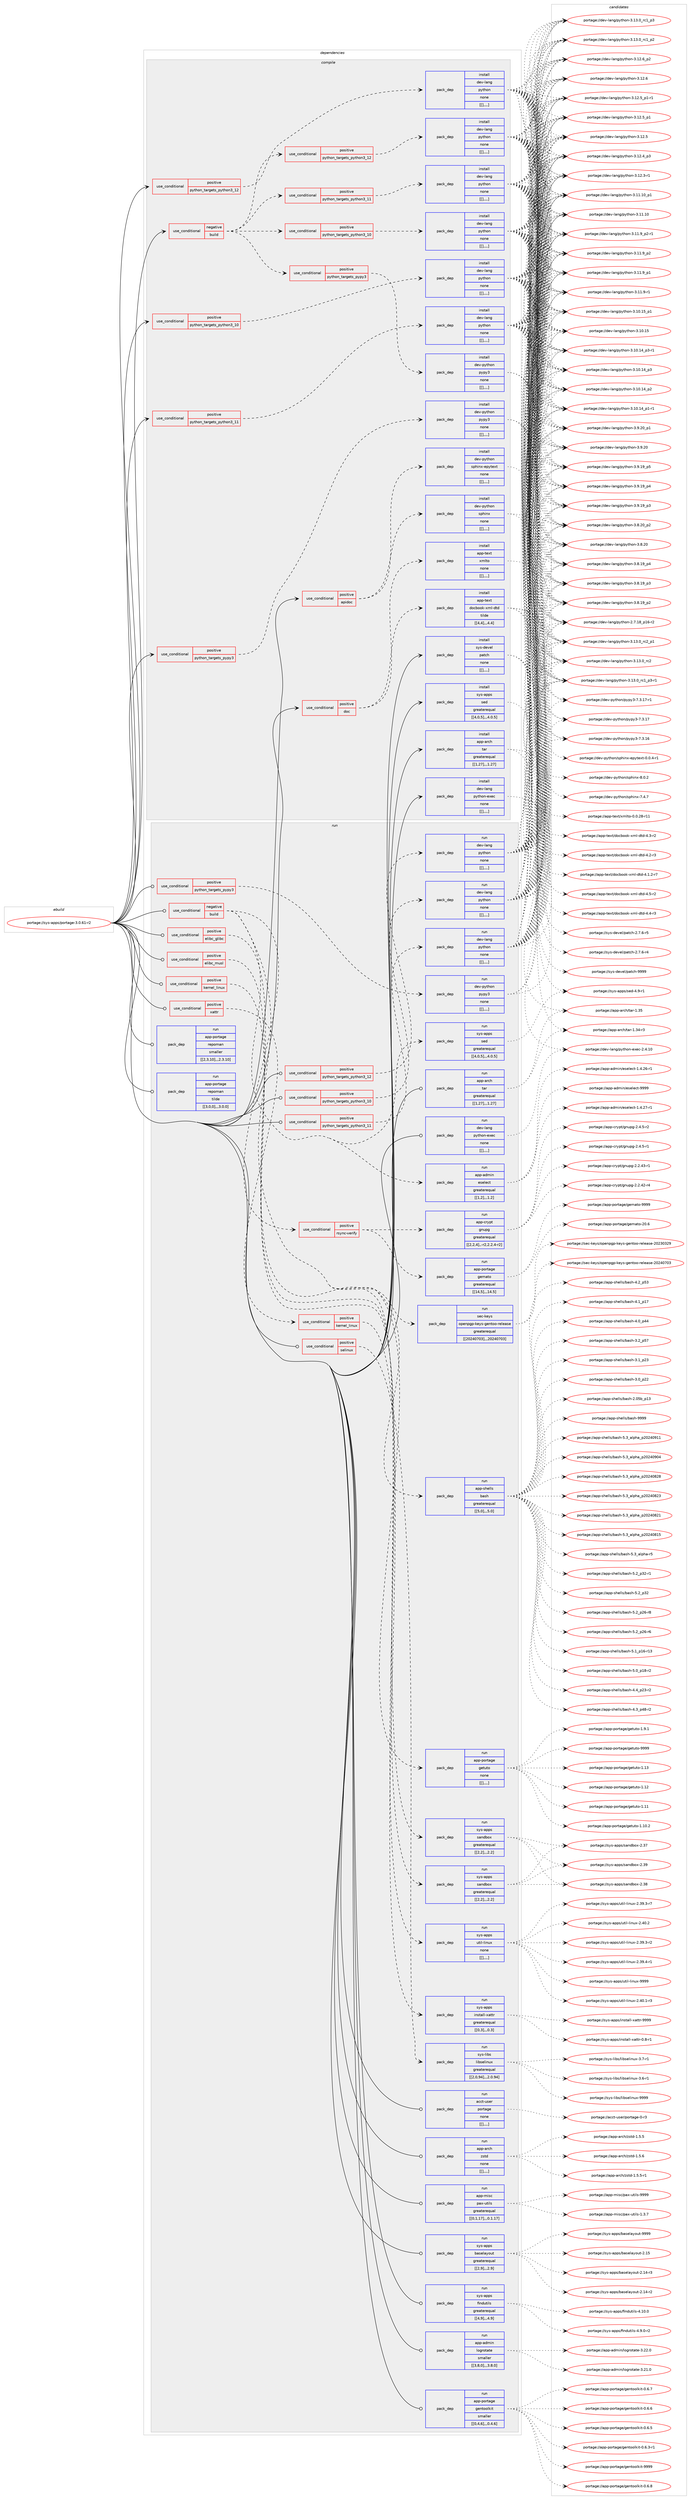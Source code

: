 digraph prolog {

# *************
# Graph options
# *************

newrank=true;
concentrate=true;
compound=true;
graph [rankdir=LR,fontname=Helvetica,fontsize=10,ranksep=1.5];#, ranksep=2.5, nodesep=0.2];
edge  [arrowhead=vee];
node  [fontname=Helvetica,fontsize=10];

# **********
# The ebuild
# **********

subgraph cluster_leftcol {
color=gray;
label=<<i>ebuild</i>>;
id [label="portage://sys-apps/portage-3.0.61-r2", color=red, width=4, href="../sys-apps/portage-3.0.61-r2.svg"];
}

# ****************
# The dependencies
# ****************

subgraph cluster_midcol {
color=gray;
label=<<i>dependencies</i>>;
subgraph cluster_compile {
fillcolor="#eeeeee";
style=filled;
label=<<i>compile</i>>;
subgraph cond6987 {
dependency18557 [label=<<TABLE BORDER="0" CELLBORDER="1" CELLSPACING="0" CELLPADDING="4"><TR><TD ROWSPAN="3" CELLPADDING="10">use_conditional</TD></TR><TR><TD>negative</TD></TR><TR><TD>build</TD></TR></TABLE>>, shape=none, color=red];
subgraph cond6988 {
dependency18558 [label=<<TABLE BORDER="0" CELLBORDER="1" CELLSPACING="0" CELLPADDING="4"><TR><TD ROWSPAN="3" CELLPADDING="10">use_conditional</TD></TR><TR><TD>positive</TD></TR><TR><TD>python_targets_pypy3</TD></TR></TABLE>>, shape=none, color=red];
subgraph pack11518 {
dependency18559 [label=<<TABLE BORDER="0" CELLBORDER="1" CELLSPACING="0" CELLPADDING="4" WIDTH="220"><TR><TD ROWSPAN="6" CELLPADDING="30">pack_dep</TD></TR><TR><TD WIDTH="110">install</TD></TR><TR><TD>dev-python</TD></TR><TR><TD>pypy3</TD></TR><TR><TD>none</TD></TR><TR><TD>[[],,,,]</TD></TR></TABLE>>, shape=none, color=blue];
}
dependency18558:e -> dependency18559:w [weight=20,style="dashed",arrowhead="vee"];
}
dependency18557:e -> dependency18558:w [weight=20,style="dashed",arrowhead="vee"];
subgraph cond6989 {
dependency18560 [label=<<TABLE BORDER="0" CELLBORDER="1" CELLSPACING="0" CELLPADDING="4"><TR><TD ROWSPAN="3" CELLPADDING="10">use_conditional</TD></TR><TR><TD>positive</TD></TR><TR><TD>python_targets_python3_10</TD></TR></TABLE>>, shape=none, color=red];
subgraph pack11519 {
dependency18561 [label=<<TABLE BORDER="0" CELLBORDER="1" CELLSPACING="0" CELLPADDING="4" WIDTH="220"><TR><TD ROWSPAN="6" CELLPADDING="30">pack_dep</TD></TR><TR><TD WIDTH="110">install</TD></TR><TR><TD>dev-lang</TD></TR><TR><TD>python</TD></TR><TR><TD>none</TD></TR><TR><TD>[[],,,,]</TD></TR></TABLE>>, shape=none, color=blue];
}
dependency18560:e -> dependency18561:w [weight=20,style="dashed",arrowhead="vee"];
}
dependency18557:e -> dependency18560:w [weight=20,style="dashed",arrowhead="vee"];
subgraph cond6990 {
dependency18562 [label=<<TABLE BORDER="0" CELLBORDER="1" CELLSPACING="0" CELLPADDING="4"><TR><TD ROWSPAN="3" CELLPADDING="10">use_conditional</TD></TR><TR><TD>positive</TD></TR><TR><TD>python_targets_python3_11</TD></TR></TABLE>>, shape=none, color=red];
subgraph pack11520 {
dependency18563 [label=<<TABLE BORDER="0" CELLBORDER="1" CELLSPACING="0" CELLPADDING="4" WIDTH="220"><TR><TD ROWSPAN="6" CELLPADDING="30">pack_dep</TD></TR><TR><TD WIDTH="110">install</TD></TR><TR><TD>dev-lang</TD></TR><TR><TD>python</TD></TR><TR><TD>none</TD></TR><TR><TD>[[],,,,]</TD></TR></TABLE>>, shape=none, color=blue];
}
dependency18562:e -> dependency18563:w [weight=20,style="dashed",arrowhead="vee"];
}
dependency18557:e -> dependency18562:w [weight=20,style="dashed",arrowhead="vee"];
subgraph cond6991 {
dependency18564 [label=<<TABLE BORDER="0" CELLBORDER="1" CELLSPACING="0" CELLPADDING="4"><TR><TD ROWSPAN="3" CELLPADDING="10">use_conditional</TD></TR><TR><TD>positive</TD></TR><TR><TD>python_targets_python3_12</TD></TR></TABLE>>, shape=none, color=red];
subgraph pack11521 {
dependency18565 [label=<<TABLE BORDER="0" CELLBORDER="1" CELLSPACING="0" CELLPADDING="4" WIDTH="220"><TR><TD ROWSPAN="6" CELLPADDING="30">pack_dep</TD></TR><TR><TD WIDTH="110">install</TD></TR><TR><TD>dev-lang</TD></TR><TR><TD>python</TD></TR><TR><TD>none</TD></TR><TR><TD>[[],,,,]</TD></TR></TABLE>>, shape=none, color=blue];
}
dependency18564:e -> dependency18565:w [weight=20,style="dashed",arrowhead="vee"];
}
dependency18557:e -> dependency18564:w [weight=20,style="dashed",arrowhead="vee"];
}
id:e -> dependency18557:w [weight=20,style="solid",arrowhead="vee"];
subgraph cond6992 {
dependency18566 [label=<<TABLE BORDER="0" CELLBORDER="1" CELLSPACING="0" CELLPADDING="4"><TR><TD ROWSPAN="3" CELLPADDING="10">use_conditional</TD></TR><TR><TD>positive</TD></TR><TR><TD>apidoc</TD></TR></TABLE>>, shape=none, color=red];
subgraph pack11522 {
dependency18567 [label=<<TABLE BORDER="0" CELLBORDER="1" CELLSPACING="0" CELLPADDING="4" WIDTH="220"><TR><TD ROWSPAN="6" CELLPADDING="30">pack_dep</TD></TR><TR><TD WIDTH="110">install</TD></TR><TR><TD>dev-python</TD></TR><TR><TD>sphinx</TD></TR><TR><TD>none</TD></TR><TR><TD>[[],,,,]</TD></TR></TABLE>>, shape=none, color=blue];
}
dependency18566:e -> dependency18567:w [weight=20,style="dashed",arrowhead="vee"];
subgraph pack11523 {
dependency18568 [label=<<TABLE BORDER="0" CELLBORDER="1" CELLSPACING="0" CELLPADDING="4" WIDTH="220"><TR><TD ROWSPAN="6" CELLPADDING="30">pack_dep</TD></TR><TR><TD WIDTH="110">install</TD></TR><TR><TD>dev-python</TD></TR><TR><TD>sphinx-epytext</TD></TR><TR><TD>none</TD></TR><TR><TD>[[],,,,]</TD></TR></TABLE>>, shape=none, color=blue];
}
dependency18566:e -> dependency18568:w [weight=20,style="dashed",arrowhead="vee"];
}
id:e -> dependency18566:w [weight=20,style="solid",arrowhead="vee"];
subgraph cond6993 {
dependency18569 [label=<<TABLE BORDER="0" CELLBORDER="1" CELLSPACING="0" CELLPADDING="4"><TR><TD ROWSPAN="3" CELLPADDING="10">use_conditional</TD></TR><TR><TD>positive</TD></TR><TR><TD>doc</TD></TR></TABLE>>, shape=none, color=red];
subgraph pack11524 {
dependency18570 [label=<<TABLE BORDER="0" CELLBORDER="1" CELLSPACING="0" CELLPADDING="4" WIDTH="220"><TR><TD ROWSPAN="6" CELLPADDING="30">pack_dep</TD></TR><TR><TD WIDTH="110">install</TD></TR><TR><TD>app-text</TD></TR><TR><TD>docbook-xml-dtd</TD></TR><TR><TD>tilde</TD></TR><TR><TD>[[4,4],,,4.4]</TD></TR></TABLE>>, shape=none, color=blue];
}
dependency18569:e -> dependency18570:w [weight=20,style="dashed",arrowhead="vee"];
subgraph pack11525 {
dependency18571 [label=<<TABLE BORDER="0" CELLBORDER="1" CELLSPACING="0" CELLPADDING="4" WIDTH="220"><TR><TD ROWSPAN="6" CELLPADDING="30">pack_dep</TD></TR><TR><TD WIDTH="110">install</TD></TR><TR><TD>app-text</TD></TR><TR><TD>xmlto</TD></TR><TR><TD>none</TD></TR><TR><TD>[[],,,,]</TD></TR></TABLE>>, shape=none, color=blue];
}
dependency18569:e -> dependency18571:w [weight=20,style="dashed",arrowhead="vee"];
}
id:e -> dependency18569:w [weight=20,style="solid",arrowhead="vee"];
subgraph cond6994 {
dependency18572 [label=<<TABLE BORDER="0" CELLBORDER="1" CELLSPACING="0" CELLPADDING="4"><TR><TD ROWSPAN="3" CELLPADDING="10">use_conditional</TD></TR><TR><TD>positive</TD></TR><TR><TD>python_targets_pypy3</TD></TR></TABLE>>, shape=none, color=red];
subgraph pack11526 {
dependency18573 [label=<<TABLE BORDER="0" CELLBORDER="1" CELLSPACING="0" CELLPADDING="4" WIDTH="220"><TR><TD ROWSPAN="6" CELLPADDING="30">pack_dep</TD></TR><TR><TD WIDTH="110">install</TD></TR><TR><TD>dev-python</TD></TR><TR><TD>pypy3</TD></TR><TR><TD>none</TD></TR><TR><TD>[[],,,,]</TD></TR></TABLE>>, shape=none, color=blue];
}
dependency18572:e -> dependency18573:w [weight=20,style="dashed",arrowhead="vee"];
}
id:e -> dependency18572:w [weight=20,style="solid",arrowhead="vee"];
subgraph cond6995 {
dependency18574 [label=<<TABLE BORDER="0" CELLBORDER="1" CELLSPACING="0" CELLPADDING="4"><TR><TD ROWSPAN="3" CELLPADDING="10">use_conditional</TD></TR><TR><TD>positive</TD></TR><TR><TD>python_targets_python3_10</TD></TR></TABLE>>, shape=none, color=red];
subgraph pack11527 {
dependency18575 [label=<<TABLE BORDER="0" CELLBORDER="1" CELLSPACING="0" CELLPADDING="4" WIDTH="220"><TR><TD ROWSPAN="6" CELLPADDING="30">pack_dep</TD></TR><TR><TD WIDTH="110">install</TD></TR><TR><TD>dev-lang</TD></TR><TR><TD>python</TD></TR><TR><TD>none</TD></TR><TR><TD>[[],,,,]</TD></TR></TABLE>>, shape=none, color=blue];
}
dependency18574:e -> dependency18575:w [weight=20,style="dashed",arrowhead="vee"];
}
id:e -> dependency18574:w [weight=20,style="solid",arrowhead="vee"];
subgraph cond6996 {
dependency18576 [label=<<TABLE BORDER="0" CELLBORDER="1" CELLSPACING="0" CELLPADDING="4"><TR><TD ROWSPAN="3" CELLPADDING="10">use_conditional</TD></TR><TR><TD>positive</TD></TR><TR><TD>python_targets_python3_11</TD></TR></TABLE>>, shape=none, color=red];
subgraph pack11528 {
dependency18577 [label=<<TABLE BORDER="0" CELLBORDER="1" CELLSPACING="0" CELLPADDING="4" WIDTH="220"><TR><TD ROWSPAN="6" CELLPADDING="30">pack_dep</TD></TR><TR><TD WIDTH="110">install</TD></TR><TR><TD>dev-lang</TD></TR><TR><TD>python</TD></TR><TR><TD>none</TD></TR><TR><TD>[[],,,,]</TD></TR></TABLE>>, shape=none, color=blue];
}
dependency18576:e -> dependency18577:w [weight=20,style="dashed",arrowhead="vee"];
}
id:e -> dependency18576:w [weight=20,style="solid",arrowhead="vee"];
subgraph cond6997 {
dependency18578 [label=<<TABLE BORDER="0" CELLBORDER="1" CELLSPACING="0" CELLPADDING="4"><TR><TD ROWSPAN="3" CELLPADDING="10">use_conditional</TD></TR><TR><TD>positive</TD></TR><TR><TD>python_targets_python3_12</TD></TR></TABLE>>, shape=none, color=red];
subgraph pack11529 {
dependency18579 [label=<<TABLE BORDER="0" CELLBORDER="1" CELLSPACING="0" CELLPADDING="4" WIDTH="220"><TR><TD ROWSPAN="6" CELLPADDING="30">pack_dep</TD></TR><TR><TD WIDTH="110">install</TD></TR><TR><TD>dev-lang</TD></TR><TR><TD>python</TD></TR><TR><TD>none</TD></TR><TR><TD>[[],,,,]</TD></TR></TABLE>>, shape=none, color=blue];
}
dependency18578:e -> dependency18579:w [weight=20,style="dashed",arrowhead="vee"];
}
id:e -> dependency18578:w [weight=20,style="solid",arrowhead="vee"];
subgraph pack11530 {
dependency18580 [label=<<TABLE BORDER="0" CELLBORDER="1" CELLSPACING="0" CELLPADDING="4" WIDTH="220"><TR><TD ROWSPAN="6" CELLPADDING="30">pack_dep</TD></TR><TR><TD WIDTH="110">install</TD></TR><TR><TD>app-arch</TD></TR><TR><TD>tar</TD></TR><TR><TD>greaterequal</TD></TR><TR><TD>[[1,27],,,1.27]</TD></TR></TABLE>>, shape=none, color=blue];
}
id:e -> dependency18580:w [weight=20,style="solid",arrowhead="vee"];
subgraph pack11531 {
dependency18581 [label=<<TABLE BORDER="0" CELLBORDER="1" CELLSPACING="0" CELLPADDING="4" WIDTH="220"><TR><TD ROWSPAN="6" CELLPADDING="30">pack_dep</TD></TR><TR><TD WIDTH="110">install</TD></TR><TR><TD>dev-lang</TD></TR><TR><TD>python-exec</TD></TR><TR><TD>none</TD></TR><TR><TD>[[],,,,]</TD></TR></TABLE>>, shape=none, color=blue];
}
id:e -> dependency18581:w [weight=20,style="solid",arrowhead="vee"];
subgraph pack11532 {
dependency18582 [label=<<TABLE BORDER="0" CELLBORDER="1" CELLSPACING="0" CELLPADDING="4" WIDTH="220"><TR><TD ROWSPAN="6" CELLPADDING="30">pack_dep</TD></TR><TR><TD WIDTH="110">install</TD></TR><TR><TD>sys-apps</TD></TR><TR><TD>sed</TD></TR><TR><TD>greaterequal</TD></TR><TR><TD>[[4,0,5],,,4.0.5]</TD></TR></TABLE>>, shape=none, color=blue];
}
id:e -> dependency18582:w [weight=20,style="solid",arrowhead="vee"];
subgraph pack11533 {
dependency18583 [label=<<TABLE BORDER="0" CELLBORDER="1" CELLSPACING="0" CELLPADDING="4" WIDTH="220"><TR><TD ROWSPAN="6" CELLPADDING="30">pack_dep</TD></TR><TR><TD WIDTH="110">install</TD></TR><TR><TD>sys-devel</TD></TR><TR><TD>patch</TD></TR><TR><TD>none</TD></TR><TR><TD>[[],,,,]</TD></TR></TABLE>>, shape=none, color=blue];
}
id:e -> dependency18583:w [weight=20,style="solid",arrowhead="vee"];
}
subgraph cluster_compileandrun {
fillcolor="#eeeeee";
style=filled;
label=<<i>compile and run</i>>;
}
subgraph cluster_run {
fillcolor="#eeeeee";
style=filled;
label=<<i>run</i>>;
subgraph cond6998 {
dependency18584 [label=<<TABLE BORDER="0" CELLBORDER="1" CELLSPACING="0" CELLPADDING="4"><TR><TD ROWSPAN="3" CELLPADDING="10">use_conditional</TD></TR><TR><TD>negative</TD></TR><TR><TD>build</TD></TR></TABLE>>, shape=none, color=red];
subgraph pack11534 {
dependency18585 [label=<<TABLE BORDER="0" CELLBORDER="1" CELLSPACING="0" CELLPADDING="4" WIDTH="220"><TR><TD ROWSPAN="6" CELLPADDING="30">pack_dep</TD></TR><TR><TD WIDTH="110">run</TD></TR><TR><TD>app-admin</TD></TR><TR><TD>eselect</TD></TR><TR><TD>greaterequal</TD></TR><TR><TD>[[1,2],,,1.2]</TD></TR></TABLE>>, shape=none, color=blue];
}
dependency18584:e -> dependency18585:w [weight=20,style="dashed",arrowhead="vee"];
subgraph pack11535 {
dependency18586 [label=<<TABLE BORDER="0" CELLBORDER="1" CELLSPACING="0" CELLPADDING="4" WIDTH="220"><TR><TD ROWSPAN="6" CELLPADDING="30">pack_dep</TD></TR><TR><TD WIDTH="110">run</TD></TR><TR><TD>app-portage</TD></TR><TR><TD>getuto</TD></TR><TR><TD>none</TD></TR><TR><TD>[[],,,,]</TD></TR></TABLE>>, shape=none, color=blue];
}
dependency18584:e -> dependency18586:w [weight=20,style="dashed",arrowhead="vee"];
subgraph pack11536 {
dependency18587 [label=<<TABLE BORDER="0" CELLBORDER="1" CELLSPACING="0" CELLPADDING="4" WIDTH="220"><TR><TD ROWSPAN="6" CELLPADDING="30">pack_dep</TD></TR><TR><TD WIDTH="110">run</TD></TR><TR><TD>app-shells</TD></TR><TR><TD>bash</TD></TR><TR><TD>greaterequal</TD></TR><TR><TD>[[5,0],,,5.0]</TD></TR></TABLE>>, shape=none, color=blue];
}
dependency18584:e -> dependency18587:w [weight=20,style="dashed",arrowhead="vee"];
subgraph pack11537 {
dependency18588 [label=<<TABLE BORDER="0" CELLBORDER="1" CELLSPACING="0" CELLPADDING="4" WIDTH="220"><TR><TD ROWSPAN="6" CELLPADDING="30">pack_dep</TD></TR><TR><TD WIDTH="110">run</TD></TR><TR><TD>sec-keys</TD></TR><TR><TD>openpgp-keys-gentoo-release</TD></TR><TR><TD>greaterequal</TD></TR><TR><TD>[[20240703],,,20240703]</TD></TR></TABLE>>, shape=none, color=blue];
}
dependency18584:e -> dependency18588:w [weight=20,style="dashed",arrowhead="vee"];
subgraph pack11538 {
dependency18589 [label=<<TABLE BORDER="0" CELLBORDER="1" CELLSPACING="0" CELLPADDING="4" WIDTH="220"><TR><TD ROWSPAN="6" CELLPADDING="30">pack_dep</TD></TR><TR><TD WIDTH="110">run</TD></TR><TR><TD>sys-apps</TD></TR><TR><TD>sed</TD></TR><TR><TD>greaterequal</TD></TR><TR><TD>[[4,0,5],,,4.0.5]</TD></TR></TABLE>>, shape=none, color=blue];
}
dependency18584:e -> dependency18589:w [weight=20,style="dashed",arrowhead="vee"];
subgraph cond6999 {
dependency18590 [label=<<TABLE BORDER="0" CELLBORDER="1" CELLSPACING="0" CELLPADDING="4"><TR><TD ROWSPAN="3" CELLPADDING="10">use_conditional</TD></TR><TR><TD>positive</TD></TR><TR><TD>rsync-verify</TD></TR></TABLE>>, shape=none, color=red];
subgraph pack11539 {
dependency18591 [label=<<TABLE BORDER="0" CELLBORDER="1" CELLSPACING="0" CELLPADDING="4" WIDTH="220"><TR><TD ROWSPAN="6" CELLPADDING="30">pack_dep</TD></TR><TR><TD WIDTH="110">run</TD></TR><TR><TD>app-crypt</TD></TR><TR><TD>gnupg</TD></TR><TR><TD>greaterequal</TD></TR><TR><TD>[[2,2,4],,-r2,2.2.4-r2]</TD></TR></TABLE>>, shape=none, color=blue];
}
dependency18590:e -> dependency18591:w [weight=20,style="dashed",arrowhead="vee"];
subgraph pack11540 {
dependency18592 [label=<<TABLE BORDER="0" CELLBORDER="1" CELLSPACING="0" CELLPADDING="4" WIDTH="220"><TR><TD ROWSPAN="6" CELLPADDING="30">pack_dep</TD></TR><TR><TD WIDTH="110">run</TD></TR><TR><TD>app-portage</TD></TR><TR><TD>gemato</TD></TR><TR><TD>greaterequal</TD></TR><TR><TD>[[14,5],,,14.5]</TD></TR></TABLE>>, shape=none, color=blue];
}
dependency18590:e -> dependency18592:w [weight=20,style="dashed",arrowhead="vee"];
}
dependency18584:e -> dependency18590:w [weight=20,style="dashed",arrowhead="vee"];
}
id:e -> dependency18584:w [weight=20,style="solid",arrowhead="odot"];
subgraph cond7000 {
dependency18593 [label=<<TABLE BORDER="0" CELLBORDER="1" CELLSPACING="0" CELLPADDING="4"><TR><TD ROWSPAN="3" CELLPADDING="10">use_conditional</TD></TR><TR><TD>positive</TD></TR><TR><TD>elibc_glibc</TD></TR></TABLE>>, shape=none, color=red];
subgraph pack11541 {
dependency18594 [label=<<TABLE BORDER="0" CELLBORDER="1" CELLSPACING="0" CELLPADDING="4" WIDTH="220"><TR><TD ROWSPAN="6" CELLPADDING="30">pack_dep</TD></TR><TR><TD WIDTH="110">run</TD></TR><TR><TD>sys-apps</TD></TR><TR><TD>sandbox</TD></TR><TR><TD>greaterequal</TD></TR><TR><TD>[[2,2],,,2.2]</TD></TR></TABLE>>, shape=none, color=blue];
}
dependency18593:e -> dependency18594:w [weight=20,style="dashed",arrowhead="vee"];
}
id:e -> dependency18593:w [weight=20,style="solid",arrowhead="odot"];
subgraph cond7001 {
dependency18595 [label=<<TABLE BORDER="0" CELLBORDER="1" CELLSPACING="0" CELLPADDING="4"><TR><TD ROWSPAN="3" CELLPADDING="10">use_conditional</TD></TR><TR><TD>positive</TD></TR><TR><TD>elibc_musl</TD></TR></TABLE>>, shape=none, color=red];
subgraph pack11542 {
dependency18596 [label=<<TABLE BORDER="0" CELLBORDER="1" CELLSPACING="0" CELLPADDING="4" WIDTH="220"><TR><TD ROWSPAN="6" CELLPADDING="30">pack_dep</TD></TR><TR><TD WIDTH="110">run</TD></TR><TR><TD>sys-apps</TD></TR><TR><TD>sandbox</TD></TR><TR><TD>greaterequal</TD></TR><TR><TD>[[2,2],,,2.2]</TD></TR></TABLE>>, shape=none, color=blue];
}
dependency18595:e -> dependency18596:w [weight=20,style="dashed",arrowhead="vee"];
}
id:e -> dependency18595:w [weight=20,style="solid",arrowhead="odot"];
subgraph cond7002 {
dependency18597 [label=<<TABLE BORDER="0" CELLBORDER="1" CELLSPACING="0" CELLPADDING="4"><TR><TD ROWSPAN="3" CELLPADDING="10">use_conditional</TD></TR><TR><TD>positive</TD></TR><TR><TD>kernel_linux</TD></TR></TABLE>>, shape=none, color=red];
subgraph pack11543 {
dependency18598 [label=<<TABLE BORDER="0" CELLBORDER="1" CELLSPACING="0" CELLPADDING="4" WIDTH="220"><TR><TD ROWSPAN="6" CELLPADDING="30">pack_dep</TD></TR><TR><TD WIDTH="110">run</TD></TR><TR><TD>sys-apps</TD></TR><TR><TD>util-linux</TD></TR><TR><TD>none</TD></TR><TR><TD>[[],,,,]</TD></TR></TABLE>>, shape=none, color=blue];
}
dependency18597:e -> dependency18598:w [weight=20,style="dashed",arrowhead="vee"];
}
id:e -> dependency18597:w [weight=20,style="solid",arrowhead="odot"];
subgraph cond7003 {
dependency18599 [label=<<TABLE BORDER="0" CELLBORDER="1" CELLSPACING="0" CELLPADDING="4"><TR><TD ROWSPAN="3" CELLPADDING="10">use_conditional</TD></TR><TR><TD>positive</TD></TR><TR><TD>python_targets_pypy3</TD></TR></TABLE>>, shape=none, color=red];
subgraph pack11544 {
dependency18600 [label=<<TABLE BORDER="0" CELLBORDER="1" CELLSPACING="0" CELLPADDING="4" WIDTH="220"><TR><TD ROWSPAN="6" CELLPADDING="30">pack_dep</TD></TR><TR><TD WIDTH="110">run</TD></TR><TR><TD>dev-python</TD></TR><TR><TD>pypy3</TD></TR><TR><TD>none</TD></TR><TR><TD>[[],,,,]</TD></TR></TABLE>>, shape=none, color=blue];
}
dependency18599:e -> dependency18600:w [weight=20,style="dashed",arrowhead="vee"];
}
id:e -> dependency18599:w [weight=20,style="solid",arrowhead="odot"];
subgraph cond7004 {
dependency18601 [label=<<TABLE BORDER="0" CELLBORDER="1" CELLSPACING="0" CELLPADDING="4"><TR><TD ROWSPAN="3" CELLPADDING="10">use_conditional</TD></TR><TR><TD>positive</TD></TR><TR><TD>python_targets_python3_10</TD></TR></TABLE>>, shape=none, color=red];
subgraph pack11545 {
dependency18602 [label=<<TABLE BORDER="0" CELLBORDER="1" CELLSPACING="0" CELLPADDING="4" WIDTH="220"><TR><TD ROWSPAN="6" CELLPADDING="30">pack_dep</TD></TR><TR><TD WIDTH="110">run</TD></TR><TR><TD>dev-lang</TD></TR><TR><TD>python</TD></TR><TR><TD>none</TD></TR><TR><TD>[[],,,,]</TD></TR></TABLE>>, shape=none, color=blue];
}
dependency18601:e -> dependency18602:w [weight=20,style="dashed",arrowhead="vee"];
}
id:e -> dependency18601:w [weight=20,style="solid",arrowhead="odot"];
subgraph cond7005 {
dependency18603 [label=<<TABLE BORDER="0" CELLBORDER="1" CELLSPACING="0" CELLPADDING="4"><TR><TD ROWSPAN="3" CELLPADDING="10">use_conditional</TD></TR><TR><TD>positive</TD></TR><TR><TD>python_targets_python3_11</TD></TR></TABLE>>, shape=none, color=red];
subgraph pack11546 {
dependency18604 [label=<<TABLE BORDER="0" CELLBORDER="1" CELLSPACING="0" CELLPADDING="4" WIDTH="220"><TR><TD ROWSPAN="6" CELLPADDING="30">pack_dep</TD></TR><TR><TD WIDTH="110">run</TD></TR><TR><TD>dev-lang</TD></TR><TR><TD>python</TD></TR><TR><TD>none</TD></TR><TR><TD>[[],,,,]</TD></TR></TABLE>>, shape=none, color=blue];
}
dependency18603:e -> dependency18604:w [weight=20,style="dashed",arrowhead="vee"];
}
id:e -> dependency18603:w [weight=20,style="solid",arrowhead="odot"];
subgraph cond7006 {
dependency18605 [label=<<TABLE BORDER="0" CELLBORDER="1" CELLSPACING="0" CELLPADDING="4"><TR><TD ROWSPAN="3" CELLPADDING="10">use_conditional</TD></TR><TR><TD>positive</TD></TR><TR><TD>python_targets_python3_12</TD></TR></TABLE>>, shape=none, color=red];
subgraph pack11547 {
dependency18606 [label=<<TABLE BORDER="0" CELLBORDER="1" CELLSPACING="0" CELLPADDING="4" WIDTH="220"><TR><TD ROWSPAN="6" CELLPADDING="30">pack_dep</TD></TR><TR><TD WIDTH="110">run</TD></TR><TR><TD>dev-lang</TD></TR><TR><TD>python</TD></TR><TR><TD>none</TD></TR><TR><TD>[[],,,,]</TD></TR></TABLE>>, shape=none, color=blue];
}
dependency18605:e -> dependency18606:w [weight=20,style="dashed",arrowhead="vee"];
}
id:e -> dependency18605:w [weight=20,style="solid",arrowhead="odot"];
subgraph cond7007 {
dependency18607 [label=<<TABLE BORDER="0" CELLBORDER="1" CELLSPACING="0" CELLPADDING="4"><TR><TD ROWSPAN="3" CELLPADDING="10">use_conditional</TD></TR><TR><TD>positive</TD></TR><TR><TD>selinux</TD></TR></TABLE>>, shape=none, color=red];
subgraph pack11548 {
dependency18608 [label=<<TABLE BORDER="0" CELLBORDER="1" CELLSPACING="0" CELLPADDING="4" WIDTH="220"><TR><TD ROWSPAN="6" CELLPADDING="30">pack_dep</TD></TR><TR><TD WIDTH="110">run</TD></TR><TR><TD>sys-libs</TD></TR><TR><TD>libselinux</TD></TR><TR><TD>greaterequal</TD></TR><TR><TD>[[2,0,94],,,2.0.94]</TD></TR></TABLE>>, shape=none, color=blue];
}
dependency18607:e -> dependency18608:w [weight=20,style="dashed",arrowhead="vee"];
}
id:e -> dependency18607:w [weight=20,style="solid",arrowhead="odot"];
subgraph cond7008 {
dependency18609 [label=<<TABLE BORDER="0" CELLBORDER="1" CELLSPACING="0" CELLPADDING="4"><TR><TD ROWSPAN="3" CELLPADDING="10">use_conditional</TD></TR><TR><TD>positive</TD></TR><TR><TD>xattr</TD></TR></TABLE>>, shape=none, color=red];
subgraph cond7009 {
dependency18610 [label=<<TABLE BORDER="0" CELLBORDER="1" CELLSPACING="0" CELLPADDING="4"><TR><TD ROWSPAN="3" CELLPADDING="10">use_conditional</TD></TR><TR><TD>positive</TD></TR><TR><TD>kernel_linux</TD></TR></TABLE>>, shape=none, color=red];
subgraph pack11549 {
dependency18611 [label=<<TABLE BORDER="0" CELLBORDER="1" CELLSPACING="0" CELLPADDING="4" WIDTH="220"><TR><TD ROWSPAN="6" CELLPADDING="30">pack_dep</TD></TR><TR><TD WIDTH="110">run</TD></TR><TR><TD>sys-apps</TD></TR><TR><TD>install-xattr</TD></TR><TR><TD>greaterequal</TD></TR><TR><TD>[[0,3],,,0.3]</TD></TR></TABLE>>, shape=none, color=blue];
}
dependency18610:e -> dependency18611:w [weight=20,style="dashed",arrowhead="vee"];
}
dependency18609:e -> dependency18610:w [weight=20,style="dashed",arrowhead="vee"];
}
id:e -> dependency18609:w [weight=20,style="solid",arrowhead="odot"];
subgraph pack11550 {
dependency18612 [label=<<TABLE BORDER="0" CELLBORDER="1" CELLSPACING="0" CELLPADDING="4" WIDTH="220"><TR><TD ROWSPAN="6" CELLPADDING="30">pack_dep</TD></TR><TR><TD WIDTH="110">run</TD></TR><TR><TD>acct-user</TD></TR><TR><TD>portage</TD></TR><TR><TD>none</TD></TR><TR><TD>[[],,,,]</TD></TR></TABLE>>, shape=none, color=blue];
}
id:e -> dependency18612:w [weight=20,style="solid",arrowhead="odot"];
subgraph pack11551 {
dependency18613 [label=<<TABLE BORDER="0" CELLBORDER="1" CELLSPACING="0" CELLPADDING="4" WIDTH="220"><TR><TD ROWSPAN="6" CELLPADDING="30">pack_dep</TD></TR><TR><TD WIDTH="110">run</TD></TR><TR><TD>app-arch</TD></TR><TR><TD>tar</TD></TR><TR><TD>greaterequal</TD></TR><TR><TD>[[1,27],,,1.27]</TD></TR></TABLE>>, shape=none, color=blue];
}
id:e -> dependency18613:w [weight=20,style="solid",arrowhead="odot"];
subgraph pack11552 {
dependency18614 [label=<<TABLE BORDER="0" CELLBORDER="1" CELLSPACING="0" CELLPADDING="4" WIDTH="220"><TR><TD ROWSPAN="6" CELLPADDING="30">pack_dep</TD></TR><TR><TD WIDTH="110">run</TD></TR><TR><TD>app-arch</TD></TR><TR><TD>zstd</TD></TR><TR><TD>none</TD></TR><TR><TD>[[],,,,]</TD></TR></TABLE>>, shape=none, color=blue];
}
id:e -> dependency18614:w [weight=20,style="solid",arrowhead="odot"];
subgraph pack11553 {
dependency18615 [label=<<TABLE BORDER="0" CELLBORDER="1" CELLSPACING="0" CELLPADDING="4" WIDTH="220"><TR><TD ROWSPAN="6" CELLPADDING="30">pack_dep</TD></TR><TR><TD WIDTH="110">run</TD></TR><TR><TD>app-misc</TD></TR><TR><TD>pax-utils</TD></TR><TR><TD>greaterequal</TD></TR><TR><TD>[[0,1,17],,,0.1.17]</TD></TR></TABLE>>, shape=none, color=blue];
}
id:e -> dependency18615:w [weight=20,style="solid",arrowhead="odot"];
subgraph pack11554 {
dependency18616 [label=<<TABLE BORDER="0" CELLBORDER="1" CELLSPACING="0" CELLPADDING="4" WIDTH="220"><TR><TD ROWSPAN="6" CELLPADDING="30">pack_dep</TD></TR><TR><TD WIDTH="110">run</TD></TR><TR><TD>dev-lang</TD></TR><TR><TD>python-exec</TD></TR><TR><TD>none</TD></TR><TR><TD>[[],,,,]</TD></TR></TABLE>>, shape=none, color=blue];
}
id:e -> dependency18616:w [weight=20,style="solid",arrowhead="odot"];
subgraph pack11555 {
dependency18617 [label=<<TABLE BORDER="0" CELLBORDER="1" CELLSPACING="0" CELLPADDING="4" WIDTH="220"><TR><TD ROWSPAN="6" CELLPADDING="30">pack_dep</TD></TR><TR><TD WIDTH="110">run</TD></TR><TR><TD>sys-apps</TD></TR><TR><TD>baselayout</TD></TR><TR><TD>greaterequal</TD></TR><TR><TD>[[2,9],,,2.9]</TD></TR></TABLE>>, shape=none, color=blue];
}
id:e -> dependency18617:w [weight=20,style="solid",arrowhead="odot"];
subgraph pack11556 {
dependency18618 [label=<<TABLE BORDER="0" CELLBORDER="1" CELLSPACING="0" CELLPADDING="4" WIDTH="220"><TR><TD ROWSPAN="6" CELLPADDING="30">pack_dep</TD></TR><TR><TD WIDTH="110">run</TD></TR><TR><TD>sys-apps</TD></TR><TR><TD>findutils</TD></TR><TR><TD>greaterequal</TD></TR><TR><TD>[[4,9],,,4.9]</TD></TR></TABLE>>, shape=none, color=blue];
}
id:e -> dependency18618:w [weight=20,style="solid",arrowhead="odot"];
subgraph pack11557 {
dependency18619 [label=<<TABLE BORDER="0" CELLBORDER="1" CELLSPACING="0" CELLPADDING="4" WIDTH="220"><TR><TD ROWSPAN="6" CELLPADDING="30">pack_dep</TD></TR><TR><TD WIDTH="110">run</TD></TR><TR><TD>app-admin</TD></TR><TR><TD>logrotate</TD></TR><TR><TD>smaller</TD></TR><TR><TD>[[3,8,0],,,3.8.0]</TD></TR></TABLE>>, shape=none, color=blue];
}
id:e -> dependency18619:w [weight=20,style="solid",arrowhead="odot"];
subgraph pack11558 {
dependency18620 [label=<<TABLE BORDER="0" CELLBORDER="1" CELLSPACING="0" CELLPADDING="4" WIDTH="220"><TR><TD ROWSPAN="6" CELLPADDING="30">pack_dep</TD></TR><TR><TD WIDTH="110">run</TD></TR><TR><TD>app-portage</TD></TR><TR><TD>gentoolkit</TD></TR><TR><TD>smaller</TD></TR><TR><TD>[[0,4,6],,,0.4.6]</TD></TR></TABLE>>, shape=none, color=blue];
}
id:e -> dependency18620:w [weight=20,style="solid",arrowhead="odot"];
subgraph pack11559 {
dependency18621 [label=<<TABLE BORDER="0" CELLBORDER="1" CELLSPACING="0" CELLPADDING="4" WIDTH="220"><TR><TD ROWSPAN="6" CELLPADDING="30">pack_dep</TD></TR><TR><TD WIDTH="110">run</TD></TR><TR><TD>app-portage</TD></TR><TR><TD>repoman</TD></TR><TR><TD>smaller</TD></TR><TR><TD>[[2,3,10],,,2.3.10]</TD></TR></TABLE>>, shape=none, color=blue];
}
id:e -> dependency18621:w [weight=20,style="solid",arrowhead="odot"];
subgraph pack11560 {
dependency18622 [label=<<TABLE BORDER="0" CELLBORDER="1" CELLSPACING="0" CELLPADDING="4" WIDTH="220"><TR><TD ROWSPAN="6" CELLPADDING="30">pack_dep</TD></TR><TR><TD WIDTH="110">run</TD></TR><TR><TD>app-portage</TD></TR><TR><TD>repoman</TD></TR><TR><TD>tilde</TD></TR><TR><TD>[[3,0,0],,,3.0.0]</TD></TR></TABLE>>, shape=none, color=blue];
}
id:e -> dependency18622:w [weight=20,style="solid",arrowhead="odot"];
}
}

# **************
# The candidates
# **************

subgraph cluster_choices {
rank=same;
color=gray;
label=<<i>candidates</i>>;

subgraph choice11518 {
color=black;
nodesep=1;
choice100101118451121211161041111104711212111212151455546514649554511449 [label="portage://dev-python/pypy3-7.3.17-r1", color=red, width=4,href="../dev-python/pypy3-7.3.17-r1.svg"];
choice10010111845112121116104111110471121211121215145554651464955 [label="portage://dev-python/pypy3-7.3.17", color=red, width=4,href="../dev-python/pypy3-7.3.17.svg"];
choice10010111845112121116104111110471121211121215145554651464954 [label="portage://dev-python/pypy3-7.3.16", color=red, width=4,href="../dev-python/pypy3-7.3.16.svg"];
dependency18559:e -> choice100101118451121211161041111104711212111212151455546514649554511449:w [style=dotted,weight="100"];
dependency18559:e -> choice10010111845112121116104111110471121211121215145554651464955:w [style=dotted,weight="100"];
dependency18559:e -> choice10010111845112121116104111110471121211121215145554651464954:w [style=dotted,weight="100"];
}
subgraph choice11519 {
color=black;
nodesep=1;
choice100101118451089711010347112121116104111110455146495146489511499509511249 [label="portage://dev-lang/python-3.13.0_rc2_p1", color=red, width=4,href="../dev-lang/python-3.13.0_rc2_p1.svg"];
choice10010111845108971101034711212111610411111045514649514648951149950 [label="portage://dev-lang/python-3.13.0_rc2", color=red, width=4,href="../dev-lang/python-3.13.0_rc2.svg"];
choice1001011184510897110103471121211161041111104551464951464895114994995112514511449 [label="portage://dev-lang/python-3.13.0_rc1_p3-r1", color=red, width=4,href="../dev-lang/python-3.13.0_rc1_p3-r1.svg"];
choice100101118451089711010347112121116104111110455146495146489511499499511251 [label="portage://dev-lang/python-3.13.0_rc1_p3", color=red, width=4,href="../dev-lang/python-3.13.0_rc1_p3.svg"];
choice100101118451089711010347112121116104111110455146495146489511499499511250 [label="portage://dev-lang/python-3.13.0_rc1_p2", color=red, width=4,href="../dev-lang/python-3.13.0_rc1_p2.svg"];
choice100101118451089711010347112121116104111110455146495046549511250 [label="portage://dev-lang/python-3.12.6_p2", color=red, width=4,href="../dev-lang/python-3.12.6_p2.svg"];
choice10010111845108971101034711212111610411111045514649504654 [label="portage://dev-lang/python-3.12.6", color=red, width=4,href="../dev-lang/python-3.12.6.svg"];
choice1001011184510897110103471121211161041111104551464950465395112494511449 [label="portage://dev-lang/python-3.12.5_p1-r1", color=red, width=4,href="../dev-lang/python-3.12.5_p1-r1.svg"];
choice100101118451089711010347112121116104111110455146495046539511249 [label="portage://dev-lang/python-3.12.5_p1", color=red, width=4,href="../dev-lang/python-3.12.5_p1.svg"];
choice10010111845108971101034711212111610411111045514649504653 [label="portage://dev-lang/python-3.12.5", color=red, width=4,href="../dev-lang/python-3.12.5.svg"];
choice100101118451089711010347112121116104111110455146495046529511251 [label="portage://dev-lang/python-3.12.4_p3", color=red, width=4,href="../dev-lang/python-3.12.4_p3.svg"];
choice100101118451089711010347112121116104111110455146495046514511449 [label="portage://dev-lang/python-3.12.3-r1", color=red, width=4,href="../dev-lang/python-3.12.3-r1.svg"];
choice10010111845108971101034711212111610411111045514649494649489511249 [label="portage://dev-lang/python-3.11.10_p1", color=red, width=4,href="../dev-lang/python-3.11.10_p1.svg"];
choice1001011184510897110103471121211161041111104551464949464948 [label="portage://dev-lang/python-3.11.10", color=red, width=4,href="../dev-lang/python-3.11.10.svg"];
choice1001011184510897110103471121211161041111104551464949465795112504511449 [label="portage://dev-lang/python-3.11.9_p2-r1", color=red, width=4,href="../dev-lang/python-3.11.9_p2-r1.svg"];
choice100101118451089711010347112121116104111110455146494946579511250 [label="portage://dev-lang/python-3.11.9_p2", color=red, width=4,href="../dev-lang/python-3.11.9_p2.svg"];
choice100101118451089711010347112121116104111110455146494946579511249 [label="portage://dev-lang/python-3.11.9_p1", color=red, width=4,href="../dev-lang/python-3.11.9_p1.svg"];
choice100101118451089711010347112121116104111110455146494946574511449 [label="portage://dev-lang/python-3.11.9-r1", color=red, width=4,href="../dev-lang/python-3.11.9-r1.svg"];
choice10010111845108971101034711212111610411111045514649484649539511249 [label="portage://dev-lang/python-3.10.15_p1", color=red, width=4,href="../dev-lang/python-3.10.15_p1.svg"];
choice1001011184510897110103471121211161041111104551464948464953 [label="portage://dev-lang/python-3.10.15", color=red, width=4,href="../dev-lang/python-3.10.15.svg"];
choice100101118451089711010347112121116104111110455146494846495295112514511449 [label="portage://dev-lang/python-3.10.14_p3-r1", color=red, width=4,href="../dev-lang/python-3.10.14_p3-r1.svg"];
choice10010111845108971101034711212111610411111045514649484649529511251 [label="portage://dev-lang/python-3.10.14_p3", color=red, width=4,href="../dev-lang/python-3.10.14_p3.svg"];
choice10010111845108971101034711212111610411111045514649484649529511250 [label="portage://dev-lang/python-3.10.14_p2", color=red, width=4,href="../dev-lang/python-3.10.14_p2.svg"];
choice100101118451089711010347112121116104111110455146494846495295112494511449 [label="portage://dev-lang/python-3.10.14_p1-r1", color=red, width=4,href="../dev-lang/python-3.10.14_p1-r1.svg"];
choice100101118451089711010347112121116104111110455146574650489511249 [label="portage://dev-lang/python-3.9.20_p1", color=red, width=4,href="../dev-lang/python-3.9.20_p1.svg"];
choice10010111845108971101034711212111610411111045514657465048 [label="portage://dev-lang/python-3.9.20", color=red, width=4,href="../dev-lang/python-3.9.20.svg"];
choice100101118451089711010347112121116104111110455146574649579511253 [label="portage://dev-lang/python-3.9.19_p5", color=red, width=4,href="../dev-lang/python-3.9.19_p5.svg"];
choice100101118451089711010347112121116104111110455146574649579511252 [label="portage://dev-lang/python-3.9.19_p4", color=red, width=4,href="../dev-lang/python-3.9.19_p4.svg"];
choice100101118451089711010347112121116104111110455146574649579511251 [label="portage://dev-lang/python-3.9.19_p3", color=red, width=4,href="../dev-lang/python-3.9.19_p3.svg"];
choice100101118451089711010347112121116104111110455146564650489511250 [label="portage://dev-lang/python-3.8.20_p2", color=red, width=4,href="../dev-lang/python-3.8.20_p2.svg"];
choice10010111845108971101034711212111610411111045514656465048 [label="portage://dev-lang/python-3.8.20", color=red, width=4,href="../dev-lang/python-3.8.20.svg"];
choice100101118451089711010347112121116104111110455146564649579511252 [label="portage://dev-lang/python-3.8.19_p4", color=red, width=4,href="../dev-lang/python-3.8.19_p4.svg"];
choice100101118451089711010347112121116104111110455146564649579511251 [label="portage://dev-lang/python-3.8.19_p3", color=red, width=4,href="../dev-lang/python-3.8.19_p3.svg"];
choice100101118451089711010347112121116104111110455146564649579511250 [label="portage://dev-lang/python-3.8.19_p2", color=red, width=4,href="../dev-lang/python-3.8.19_p2.svg"];
choice100101118451089711010347112121116104111110455046554649569511249544511450 [label="portage://dev-lang/python-2.7.18_p16-r2", color=red, width=4,href="../dev-lang/python-2.7.18_p16-r2.svg"];
dependency18561:e -> choice100101118451089711010347112121116104111110455146495146489511499509511249:w [style=dotted,weight="100"];
dependency18561:e -> choice10010111845108971101034711212111610411111045514649514648951149950:w [style=dotted,weight="100"];
dependency18561:e -> choice1001011184510897110103471121211161041111104551464951464895114994995112514511449:w [style=dotted,weight="100"];
dependency18561:e -> choice100101118451089711010347112121116104111110455146495146489511499499511251:w [style=dotted,weight="100"];
dependency18561:e -> choice100101118451089711010347112121116104111110455146495146489511499499511250:w [style=dotted,weight="100"];
dependency18561:e -> choice100101118451089711010347112121116104111110455146495046549511250:w [style=dotted,weight="100"];
dependency18561:e -> choice10010111845108971101034711212111610411111045514649504654:w [style=dotted,weight="100"];
dependency18561:e -> choice1001011184510897110103471121211161041111104551464950465395112494511449:w [style=dotted,weight="100"];
dependency18561:e -> choice100101118451089711010347112121116104111110455146495046539511249:w [style=dotted,weight="100"];
dependency18561:e -> choice10010111845108971101034711212111610411111045514649504653:w [style=dotted,weight="100"];
dependency18561:e -> choice100101118451089711010347112121116104111110455146495046529511251:w [style=dotted,weight="100"];
dependency18561:e -> choice100101118451089711010347112121116104111110455146495046514511449:w [style=dotted,weight="100"];
dependency18561:e -> choice10010111845108971101034711212111610411111045514649494649489511249:w [style=dotted,weight="100"];
dependency18561:e -> choice1001011184510897110103471121211161041111104551464949464948:w [style=dotted,weight="100"];
dependency18561:e -> choice1001011184510897110103471121211161041111104551464949465795112504511449:w [style=dotted,weight="100"];
dependency18561:e -> choice100101118451089711010347112121116104111110455146494946579511250:w [style=dotted,weight="100"];
dependency18561:e -> choice100101118451089711010347112121116104111110455146494946579511249:w [style=dotted,weight="100"];
dependency18561:e -> choice100101118451089711010347112121116104111110455146494946574511449:w [style=dotted,weight="100"];
dependency18561:e -> choice10010111845108971101034711212111610411111045514649484649539511249:w [style=dotted,weight="100"];
dependency18561:e -> choice1001011184510897110103471121211161041111104551464948464953:w [style=dotted,weight="100"];
dependency18561:e -> choice100101118451089711010347112121116104111110455146494846495295112514511449:w [style=dotted,weight="100"];
dependency18561:e -> choice10010111845108971101034711212111610411111045514649484649529511251:w [style=dotted,weight="100"];
dependency18561:e -> choice10010111845108971101034711212111610411111045514649484649529511250:w [style=dotted,weight="100"];
dependency18561:e -> choice100101118451089711010347112121116104111110455146494846495295112494511449:w [style=dotted,weight="100"];
dependency18561:e -> choice100101118451089711010347112121116104111110455146574650489511249:w [style=dotted,weight="100"];
dependency18561:e -> choice10010111845108971101034711212111610411111045514657465048:w [style=dotted,weight="100"];
dependency18561:e -> choice100101118451089711010347112121116104111110455146574649579511253:w [style=dotted,weight="100"];
dependency18561:e -> choice100101118451089711010347112121116104111110455146574649579511252:w [style=dotted,weight="100"];
dependency18561:e -> choice100101118451089711010347112121116104111110455146574649579511251:w [style=dotted,weight="100"];
dependency18561:e -> choice100101118451089711010347112121116104111110455146564650489511250:w [style=dotted,weight="100"];
dependency18561:e -> choice10010111845108971101034711212111610411111045514656465048:w [style=dotted,weight="100"];
dependency18561:e -> choice100101118451089711010347112121116104111110455146564649579511252:w [style=dotted,weight="100"];
dependency18561:e -> choice100101118451089711010347112121116104111110455146564649579511251:w [style=dotted,weight="100"];
dependency18561:e -> choice100101118451089711010347112121116104111110455146564649579511250:w [style=dotted,weight="100"];
dependency18561:e -> choice100101118451089711010347112121116104111110455046554649569511249544511450:w [style=dotted,weight="100"];
}
subgraph choice11520 {
color=black;
nodesep=1;
choice100101118451089711010347112121116104111110455146495146489511499509511249 [label="portage://dev-lang/python-3.13.0_rc2_p1", color=red, width=4,href="../dev-lang/python-3.13.0_rc2_p1.svg"];
choice10010111845108971101034711212111610411111045514649514648951149950 [label="portage://dev-lang/python-3.13.0_rc2", color=red, width=4,href="../dev-lang/python-3.13.0_rc2.svg"];
choice1001011184510897110103471121211161041111104551464951464895114994995112514511449 [label="portage://dev-lang/python-3.13.0_rc1_p3-r1", color=red, width=4,href="../dev-lang/python-3.13.0_rc1_p3-r1.svg"];
choice100101118451089711010347112121116104111110455146495146489511499499511251 [label="portage://dev-lang/python-3.13.0_rc1_p3", color=red, width=4,href="../dev-lang/python-3.13.0_rc1_p3.svg"];
choice100101118451089711010347112121116104111110455146495146489511499499511250 [label="portage://dev-lang/python-3.13.0_rc1_p2", color=red, width=4,href="../dev-lang/python-3.13.0_rc1_p2.svg"];
choice100101118451089711010347112121116104111110455146495046549511250 [label="portage://dev-lang/python-3.12.6_p2", color=red, width=4,href="../dev-lang/python-3.12.6_p2.svg"];
choice10010111845108971101034711212111610411111045514649504654 [label="portage://dev-lang/python-3.12.6", color=red, width=4,href="../dev-lang/python-3.12.6.svg"];
choice1001011184510897110103471121211161041111104551464950465395112494511449 [label="portage://dev-lang/python-3.12.5_p1-r1", color=red, width=4,href="../dev-lang/python-3.12.5_p1-r1.svg"];
choice100101118451089711010347112121116104111110455146495046539511249 [label="portage://dev-lang/python-3.12.5_p1", color=red, width=4,href="../dev-lang/python-3.12.5_p1.svg"];
choice10010111845108971101034711212111610411111045514649504653 [label="portage://dev-lang/python-3.12.5", color=red, width=4,href="../dev-lang/python-3.12.5.svg"];
choice100101118451089711010347112121116104111110455146495046529511251 [label="portage://dev-lang/python-3.12.4_p3", color=red, width=4,href="../dev-lang/python-3.12.4_p3.svg"];
choice100101118451089711010347112121116104111110455146495046514511449 [label="portage://dev-lang/python-3.12.3-r1", color=red, width=4,href="../dev-lang/python-3.12.3-r1.svg"];
choice10010111845108971101034711212111610411111045514649494649489511249 [label="portage://dev-lang/python-3.11.10_p1", color=red, width=4,href="../dev-lang/python-3.11.10_p1.svg"];
choice1001011184510897110103471121211161041111104551464949464948 [label="portage://dev-lang/python-3.11.10", color=red, width=4,href="../dev-lang/python-3.11.10.svg"];
choice1001011184510897110103471121211161041111104551464949465795112504511449 [label="portage://dev-lang/python-3.11.9_p2-r1", color=red, width=4,href="../dev-lang/python-3.11.9_p2-r1.svg"];
choice100101118451089711010347112121116104111110455146494946579511250 [label="portage://dev-lang/python-3.11.9_p2", color=red, width=4,href="../dev-lang/python-3.11.9_p2.svg"];
choice100101118451089711010347112121116104111110455146494946579511249 [label="portage://dev-lang/python-3.11.9_p1", color=red, width=4,href="../dev-lang/python-3.11.9_p1.svg"];
choice100101118451089711010347112121116104111110455146494946574511449 [label="portage://dev-lang/python-3.11.9-r1", color=red, width=4,href="../dev-lang/python-3.11.9-r1.svg"];
choice10010111845108971101034711212111610411111045514649484649539511249 [label="portage://dev-lang/python-3.10.15_p1", color=red, width=4,href="../dev-lang/python-3.10.15_p1.svg"];
choice1001011184510897110103471121211161041111104551464948464953 [label="portage://dev-lang/python-3.10.15", color=red, width=4,href="../dev-lang/python-3.10.15.svg"];
choice100101118451089711010347112121116104111110455146494846495295112514511449 [label="portage://dev-lang/python-3.10.14_p3-r1", color=red, width=4,href="../dev-lang/python-3.10.14_p3-r1.svg"];
choice10010111845108971101034711212111610411111045514649484649529511251 [label="portage://dev-lang/python-3.10.14_p3", color=red, width=4,href="../dev-lang/python-3.10.14_p3.svg"];
choice10010111845108971101034711212111610411111045514649484649529511250 [label="portage://dev-lang/python-3.10.14_p2", color=red, width=4,href="../dev-lang/python-3.10.14_p2.svg"];
choice100101118451089711010347112121116104111110455146494846495295112494511449 [label="portage://dev-lang/python-3.10.14_p1-r1", color=red, width=4,href="../dev-lang/python-3.10.14_p1-r1.svg"];
choice100101118451089711010347112121116104111110455146574650489511249 [label="portage://dev-lang/python-3.9.20_p1", color=red, width=4,href="../dev-lang/python-3.9.20_p1.svg"];
choice10010111845108971101034711212111610411111045514657465048 [label="portage://dev-lang/python-3.9.20", color=red, width=4,href="../dev-lang/python-3.9.20.svg"];
choice100101118451089711010347112121116104111110455146574649579511253 [label="portage://dev-lang/python-3.9.19_p5", color=red, width=4,href="../dev-lang/python-3.9.19_p5.svg"];
choice100101118451089711010347112121116104111110455146574649579511252 [label="portage://dev-lang/python-3.9.19_p4", color=red, width=4,href="../dev-lang/python-3.9.19_p4.svg"];
choice100101118451089711010347112121116104111110455146574649579511251 [label="portage://dev-lang/python-3.9.19_p3", color=red, width=4,href="../dev-lang/python-3.9.19_p3.svg"];
choice100101118451089711010347112121116104111110455146564650489511250 [label="portage://dev-lang/python-3.8.20_p2", color=red, width=4,href="../dev-lang/python-3.8.20_p2.svg"];
choice10010111845108971101034711212111610411111045514656465048 [label="portage://dev-lang/python-3.8.20", color=red, width=4,href="../dev-lang/python-3.8.20.svg"];
choice100101118451089711010347112121116104111110455146564649579511252 [label="portage://dev-lang/python-3.8.19_p4", color=red, width=4,href="../dev-lang/python-3.8.19_p4.svg"];
choice100101118451089711010347112121116104111110455146564649579511251 [label="portage://dev-lang/python-3.8.19_p3", color=red, width=4,href="../dev-lang/python-3.8.19_p3.svg"];
choice100101118451089711010347112121116104111110455146564649579511250 [label="portage://dev-lang/python-3.8.19_p2", color=red, width=4,href="../dev-lang/python-3.8.19_p2.svg"];
choice100101118451089711010347112121116104111110455046554649569511249544511450 [label="portage://dev-lang/python-2.7.18_p16-r2", color=red, width=4,href="../dev-lang/python-2.7.18_p16-r2.svg"];
dependency18563:e -> choice100101118451089711010347112121116104111110455146495146489511499509511249:w [style=dotted,weight="100"];
dependency18563:e -> choice10010111845108971101034711212111610411111045514649514648951149950:w [style=dotted,weight="100"];
dependency18563:e -> choice1001011184510897110103471121211161041111104551464951464895114994995112514511449:w [style=dotted,weight="100"];
dependency18563:e -> choice100101118451089711010347112121116104111110455146495146489511499499511251:w [style=dotted,weight="100"];
dependency18563:e -> choice100101118451089711010347112121116104111110455146495146489511499499511250:w [style=dotted,weight="100"];
dependency18563:e -> choice100101118451089711010347112121116104111110455146495046549511250:w [style=dotted,weight="100"];
dependency18563:e -> choice10010111845108971101034711212111610411111045514649504654:w [style=dotted,weight="100"];
dependency18563:e -> choice1001011184510897110103471121211161041111104551464950465395112494511449:w [style=dotted,weight="100"];
dependency18563:e -> choice100101118451089711010347112121116104111110455146495046539511249:w [style=dotted,weight="100"];
dependency18563:e -> choice10010111845108971101034711212111610411111045514649504653:w [style=dotted,weight="100"];
dependency18563:e -> choice100101118451089711010347112121116104111110455146495046529511251:w [style=dotted,weight="100"];
dependency18563:e -> choice100101118451089711010347112121116104111110455146495046514511449:w [style=dotted,weight="100"];
dependency18563:e -> choice10010111845108971101034711212111610411111045514649494649489511249:w [style=dotted,weight="100"];
dependency18563:e -> choice1001011184510897110103471121211161041111104551464949464948:w [style=dotted,weight="100"];
dependency18563:e -> choice1001011184510897110103471121211161041111104551464949465795112504511449:w [style=dotted,weight="100"];
dependency18563:e -> choice100101118451089711010347112121116104111110455146494946579511250:w [style=dotted,weight="100"];
dependency18563:e -> choice100101118451089711010347112121116104111110455146494946579511249:w [style=dotted,weight="100"];
dependency18563:e -> choice100101118451089711010347112121116104111110455146494946574511449:w [style=dotted,weight="100"];
dependency18563:e -> choice10010111845108971101034711212111610411111045514649484649539511249:w [style=dotted,weight="100"];
dependency18563:e -> choice1001011184510897110103471121211161041111104551464948464953:w [style=dotted,weight="100"];
dependency18563:e -> choice100101118451089711010347112121116104111110455146494846495295112514511449:w [style=dotted,weight="100"];
dependency18563:e -> choice10010111845108971101034711212111610411111045514649484649529511251:w [style=dotted,weight="100"];
dependency18563:e -> choice10010111845108971101034711212111610411111045514649484649529511250:w [style=dotted,weight="100"];
dependency18563:e -> choice100101118451089711010347112121116104111110455146494846495295112494511449:w [style=dotted,weight="100"];
dependency18563:e -> choice100101118451089711010347112121116104111110455146574650489511249:w [style=dotted,weight="100"];
dependency18563:e -> choice10010111845108971101034711212111610411111045514657465048:w [style=dotted,weight="100"];
dependency18563:e -> choice100101118451089711010347112121116104111110455146574649579511253:w [style=dotted,weight="100"];
dependency18563:e -> choice100101118451089711010347112121116104111110455146574649579511252:w [style=dotted,weight="100"];
dependency18563:e -> choice100101118451089711010347112121116104111110455146574649579511251:w [style=dotted,weight="100"];
dependency18563:e -> choice100101118451089711010347112121116104111110455146564650489511250:w [style=dotted,weight="100"];
dependency18563:e -> choice10010111845108971101034711212111610411111045514656465048:w [style=dotted,weight="100"];
dependency18563:e -> choice100101118451089711010347112121116104111110455146564649579511252:w [style=dotted,weight="100"];
dependency18563:e -> choice100101118451089711010347112121116104111110455146564649579511251:w [style=dotted,weight="100"];
dependency18563:e -> choice100101118451089711010347112121116104111110455146564649579511250:w [style=dotted,weight="100"];
dependency18563:e -> choice100101118451089711010347112121116104111110455046554649569511249544511450:w [style=dotted,weight="100"];
}
subgraph choice11521 {
color=black;
nodesep=1;
choice100101118451089711010347112121116104111110455146495146489511499509511249 [label="portage://dev-lang/python-3.13.0_rc2_p1", color=red, width=4,href="../dev-lang/python-3.13.0_rc2_p1.svg"];
choice10010111845108971101034711212111610411111045514649514648951149950 [label="portage://dev-lang/python-3.13.0_rc2", color=red, width=4,href="../dev-lang/python-3.13.0_rc2.svg"];
choice1001011184510897110103471121211161041111104551464951464895114994995112514511449 [label="portage://dev-lang/python-3.13.0_rc1_p3-r1", color=red, width=4,href="../dev-lang/python-3.13.0_rc1_p3-r1.svg"];
choice100101118451089711010347112121116104111110455146495146489511499499511251 [label="portage://dev-lang/python-3.13.0_rc1_p3", color=red, width=4,href="../dev-lang/python-3.13.0_rc1_p3.svg"];
choice100101118451089711010347112121116104111110455146495146489511499499511250 [label="portage://dev-lang/python-3.13.0_rc1_p2", color=red, width=4,href="../dev-lang/python-3.13.0_rc1_p2.svg"];
choice100101118451089711010347112121116104111110455146495046549511250 [label="portage://dev-lang/python-3.12.6_p2", color=red, width=4,href="../dev-lang/python-3.12.6_p2.svg"];
choice10010111845108971101034711212111610411111045514649504654 [label="portage://dev-lang/python-3.12.6", color=red, width=4,href="../dev-lang/python-3.12.6.svg"];
choice1001011184510897110103471121211161041111104551464950465395112494511449 [label="portage://dev-lang/python-3.12.5_p1-r1", color=red, width=4,href="../dev-lang/python-3.12.5_p1-r1.svg"];
choice100101118451089711010347112121116104111110455146495046539511249 [label="portage://dev-lang/python-3.12.5_p1", color=red, width=4,href="../dev-lang/python-3.12.5_p1.svg"];
choice10010111845108971101034711212111610411111045514649504653 [label="portage://dev-lang/python-3.12.5", color=red, width=4,href="../dev-lang/python-3.12.5.svg"];
choice100101118451089711010347112121116104111110455146495046529511251 [label="portage://dev-lang/python-3.12.4_p3", color=red, width=4,href="../dev-lang/python-3.12.4_p3.svg"];
choice100101118451089711010347112121116104111110455146495046514511449 [label="portage://dev-lang/python-3.12.3-r1", color=red, width=4,href="../dev-lang/python-3.12.3-r1.svg"];
choice10010111845108971101034711212111610411111045514649494649489511249 [label="portage://dev-lang/python-3.11.10_p1", color=red, width=4,href="../dev-lang/python-3.11.10_p1.svg"];
choice1001011184510897110103471121211161041111104551464949464948 [label="portage://dev-lang/python-3.11.10", color=red, width=4,href="../dev-lang/python-3.11.10.svg"];
choice1001011184510897110103471121211161041111104551464949465795112504511449 [label="portage://dev-lang/python-3.11.9_p2-r1", color=red, width=4,href="../dev-lang/python-3.11.9_p2-r1.svg"];
choice100101118451089711010347112121116104111110455146494946579511250 [label="portage://dev-lang/python-3.11.9_p2", color=red, width=4,href="../dev-lang/python-3.11.9_p2.svg"];
choice100101118451089711010347112121116104111110455146494946579511249 [label="portage://dev-lang/python-3.11.9_p1", color=red, width=4,href="../dev-lang/python-3.11.9_p1.svg"];
choice100101118451089711010347112121116104111110455146494946574511449 [label="portage://dev-lang/python-3.11.9-r1", color=red, width=4,href="../dev-lang/python-3.11.9-r1.svg"];
choice10010111845108971101034711212111610411111045514649484649539511249 [label="portage://dev-lang/python-3.10.15_p1", color=red, width=4,href="../dev-lang/python-3.10.15_p1.svg"];
choice1001011184510897110103471121211161041111104551464948464953 [label="portage://dev-lang/python-3.10.15", color=red, width=4,href="../dev-lang/python-3.10.15.svg"];
choice100101118451089711010347112121116104111110455146494846495295112514511449 [label="portage://dev-lang/python-3.10.14_p3-r1", color=red, width=4,href="../dev-lang/python-3.10.14_p3-r1.svg"];
choice10010111845108971101034711212111610411111045514649484649529511251 [label="portage://dev-lang/python-3.10.14_p3", color=red, width=4,href="../dev-lang/python-3.10.14_p3.svg"];
choice10010111845108971101034711212111610411111045514649484649529511250 [label="portage://dev-lang/python-3.10.14_p2", color=red, width=4,href="../dev-lang/python-3.10.14_p2.svg"];
choice100101118451089711010347112121116104111110455146494846495295112494511449 [label="portage://dev-lang/python-3.10.14_p1-r1", color=red, width=4,href="../dev-lang/python-3.10.14_p1-r1.svg"];
choice100101118451089711010347112121116104111110455146574650489511249 [label="portage://dev-lang/python-3.9.20_p1", color=red, width=4,href="../dev-lang/python-3.9.20_p1.svg"];
choice10010111845108971101034711212111610411111045514657465048 [label="portage://dev-lang/python-3.9.20", color=red, width=4,href="../dev-lang/python-3.9.20.svg"];
choice100101118451089711010347112121116104111110455146574649579511253 [label="portage://dev-lang/python-3.9.19_p5", color=red, width=4,href="../dev-lang/python-3.9.19_p5.svg"];
choice100101118451089711010347112121116104111110455146574649579511252 [label="portage://dev-lang/python-3.9.19_p4", color=red, width=4,href="../dev-lang/python-3.9.19_p4.svg"];
choice100101118451089711010347112121116104111110455146574649579511251 [label="portage://dev-lang/python-3.9.19_p3", color=red, width=4,href="../dev-lang/python-3.9.19_p3.svg"];
choice100101118451089711010347112121116104111110455146564650489511250 [label="portage://dev-lang/python-3.8.20_p2", color=red, width=4,href="../dev-lang/python-3.8.20_p2.svg"];
choice10010111845108971101034711212111610411111045514656465048 [label="portage://dev-lang/python-3.8.20", color=red, width=4,href="../dev-lang/python-3.8.20.svg"];
choice100101118451089711010347112121116104111110455146564649579511252 [label="portage://dev-lang/python-3.8.19_p4", color=red, width=4,href="../dev-lang/python-3.8.19_p4.svg"];
choice100101118451089711010347112121116104111110455146564649579511251 [label="portage://dev-lang/python-3.8.19_p3", color=red, width=4,href="../dev-lang/python-3.8.19_p3.svg"];
choice100101118451089711010347112121116104111110455146564649579511250 [label="portage://dev-lang/python-3.8.19_p2", color=red, width=4,href="../dev-lang/python-3.8.19_p2.svg"];
choice100101118451089711010347112121116104111110455046554649569511249544511450 [label="portage://dev-lang/python-2.7.18_p16-r2", color=red, width=4,href="../dev-lang/python-2.7.18_p16-r2.svg"];
dependency18565:e -> choice100101118451089711010347112121116104111110455146495146489511499509511249:w [style=dotted,weight="100"];
dependency18565:e -> choice10010111845108971101034711212111610411111045514649514648951149950:w [style=dotted,weight="100"];
dependency18565:e -> choice1001011184510897110103471121211161041111104551464951464895114994995112514511449:w [style=dotted,weight="100"];
dependency18565:e -> choice100101118451089711010347112121116104111110455146495146489511499499511251:w [style=dotted,weight="100"];
dependency18565:e -> choice100101118451089711010347112121116104111110455146495146489511499499511250:w [style=dotted,weight="100"];
dependency18565:e -> choice100101118451089711010347112121116104111110455146495046549511250:w [style=dotted,weight="100"];
dependency18565:e -> choice10010111845108971101034711212111610411111045514649504654:w [style=dotted,weight="100"];
dependency18565:e -> choice1001011184510897110103471121211161041111104551464950465395112494511449:w [style=dotted,weight="100"];
dependency18565:e -> choice100101118451089711010347112121116104111110455146495046539511249:w [style=dotted,weight="100"];
dependency18565:e -> choice10010111845108971101034711212111610411111045514649504653:w [style=dotted,weight="100"];
dependency18565:e -> choice100101118451089711010347112121116104111110455146495046529511251:w [style=dotted,weight="100"];
dependency18565:e -> choice100101118451089711010347112121116104111110455146495046514511449:w [style=dotted,weight="100"];
dependency18565:e -> choice10010111845108971101034711212111610411111045514649494649489511249:w [style=dotted,weight="100"];
dependency18565:e -> choice1001011184510897110103471121211161041111104551464949464948:w [style=dotted,weight="100"];
dependency18565:e -> choice1001011184510897110103471121211161041111104551464949465795112504511449:w [style=dotted,weight="100"];
dependency18565:e -> choice100101118451089711010347112121116104111110455146494946579511250:w [style=dotted,weight="100"];
dependency18565:e -> choice100101118451089711010347112121116104111110455146494946579511249:w [style=dotted,weight="100"];
dependency18565:e -> choice100101118451089711010347112121116104111110455146494946574511449:w [style=dotted,weight="100"];
dependency18565:e -> choice10010111845108971101034711212111610411111045514649484649539511249:w [style=dotted,weight="100"];
dependency18565:e -> choice1001011184510897110103471121211161041111104551464948464953:w [style=dotted,weight="100"];
dependency18565:e -> choice100101118451089711010347112121116104111110455146494846495295112514511449:w [style=dotted,weight="100"];
dependency18565:e -> choice10010111845108971101034711212111610411111045514649484649529511251:w [style=dotted,weight="100"];
dependency18565:e -> choice10010111845108971101034711212111610411111045514649484649529511250:w [style=dotted,weight="100"];
dependency18565:e -> choice100101118451089711010347112121116104111110455146494846495295112494511449:w [style=dotted,weight="100"];
dependency18565:e -> choice100101118451089711010347112121116104111110455146574650489511249:w [style=dotted,weight="100"];
dependency18565:e -> choice10010111845108971101034711212111610411111045514657465048:w [style=dotted,weight="100"];
dependency18565:e -> choice100101118451089711010347112121116104111110455146574649579511253:w [style=dotted,weight="100"];
dependency18565:e -> choice100101118451089711010347112121116104111110455146574649579511252:w [style=dotted,weight="100"];
dependency18565:e -> choice100101118451089711010347112121116104111110455146574649579511251:w [style=dotted,weight="100"];
dependency18565:e -> choice100101118451089711010347112121116104111110455146564650489511250:w [style=dotted,weight="100"];
dependency18565:e -> choice10010111845108971101034711212111610411111045514656465048:w [style=dotted,weight="100"];
dependency18565:e -> choice100101118451089711010347112121116104111110455146564649579511252:w [style=dotted,weight="100"];
dependency18565:e -> choice100101118451089711010347112121116104111110455146564649579511251:w [style=dotted,weight="100"];
dependency18565:e -> choice100101118451089711010347112121116104111110455146564649579511250:w [style=dotted,weight="100"];
dependency18565:e -> choice100101118451089711010347112121116104111110455046554649569511249544511450:w [style=dotted,weight="100"];
}
subgraph choice11522 {
color=black;
nodesep=1;
choice1001011184511212111610411111047115112104105110120455646484650 [label="portage://dev-python/sphinx-8.0.2", color=red, width=4,href="../dev-python/sphinx-8.0.2.svg"];
choice1001011184511212111610411111047115112104105110120455546524655 [label="portage://dev-python/sphinx-7.4.7", color=red, width=4,href="../dev-python/sphinx-7.4.7.svg"];
dependency18567:e -> choice1001011184511212111610411111047115112104105110120455646484650:w [style=dotted,weight="100"];
dependency18567:e -> choice1001011184511212111610411111047115112104105110120455546524655:w [style=dotted,weight="100"];
}
subgraph choice11523 {
color=black;
nodesep=1;
choice1001011184511212111610411111047115112104105110120451011121211161011201164548464846524511449 [label="portage://dev-python/sphinx-epytext-0.0.4-r1", color=red, width=4,href="../dev-python/sphinx-epytext-0.0.4-r1.svg"];
dependency18568:e -> choice1001011184511212111610411111047115112104105110120451011121211161011201164548464846524511449:w [style=dotted,weight="100"];
}
subgraph choice11524 {
color=black;
nodesep=1;
choice97112112451161011201164710011199981111111074512010910845100116100455246534511450 [label="portage://app-text/docbook-xml-dtd-4.5-r2", color=red, width=4,href="../app-text/docbook-xml-dtd-4.5-r2.svg"];
choice97112112451161011201164710011199981111111074512010910845100116100455246524511451 [label="portage://app-text/docbook-xml-dtd-4.4-r3", color=red, width=4,href="../app-text/docbook-xml-dtd-4.4-r3.svg"];
choice97112112451161011201164710011199981111111074512010910845100116100455246514511450 [label="portage://app-text/docbook-xml-dtd-4.3-r2", color=red, width=4,href="../app-text/docbook-xml-dtd-4.3-r2.svg"];
choice97112112451161011201164710011199981111111074512010910845100116100455246504511451 [label="portage://app-text/docbook-xml-dtd-4.2-r3", color=red, width=4,href="../app-text/docbook-xml-dtd-4.2-r3.svg"];
choice971121124511610112011647100111999811111110745120109108451001161004552464946504511455 [label="portage://app-text/docbook-xml-dtd-4.1.2-r7", color=red, width=4,href="../app-text/docbook-xml-dtd-4.1.2-r7.svg"];
dependency18570:e -> choice97112112451161011201164710011199981111111074512010910845100116100455246534511450:w [style=dotted,weight="100"];
dependency18570:e -> choice97112112451161011201164710011199981111111074512010910845100116100455246524511451:w [style=dotted,weight="100"];
dependency18570:e -> choice97112112451161011201164710011199981111111074512010910845100116100455246514511450:w [style=dotted,weight="100"];
dependency18570:e -> choice97112112451161011201164710011199981111111074512010910845100116100455246504511451:w [style=dotted,weight="100"];
dependency18570:e -> choice971121124511610112011647100111999811111110745120109108451001161004552464946504511455:w [style=dotted,weight="100"];
}
subgraph choice11525 {
color=black;
nodesep=1;
choice97112112451161011201164712010910811611145484648465056451144949 [label="portage://app-text/xmlto-0.0.28-r11", color=red, width=4,href="../app-text/xmlto-0.0.28-r11.svg"];
dependency18571:e -> choice97112112451161011201164712010910811611145484648465056451144949:w [style=dotted,weight="100"];
}
subgraph choice11526 {
color=black;
nodesep=1;
choice100101118451121211161041111104711212111212151455546514649554511449 [label="portage://dev-python/pypy3-7.3.17-r1", color=red, width=4,href="../dev-python/pypy3-7.3.17-r1.svg"];
choice10010111845112121116104111110471121211121215145554651464955 [label="portage://dev-python/pypy3-7.3.17", color=red, width=4,href="../dev-python/pypy3-7.3.17.svg"];
choice10010111845112121116104111110471121211121215145554651464954 [label="portage://dev-python/pypy3-7.3.16", color=red, width=4,href="../dev-python/pypy3-7.3.16.svg"];
dependency18573:e -> choice100101118451121211161041111104711212111212151455546514649554511449:w [style=dotted,weight="100"];
dependency18573:e -> choice10010111845112121116104111110471121211121215145554651464955:w [style=dotted,weight="100"];
dependency18573:e -> choice10010111845112121116104111110471121211121215145554651464954:w [style=dotted,weight="100"];
}
subgraph choice11527 {
color=black;
nodesep=1;
choice100101118451089711010347112121116104111110455146495146489511499509511249 [label="portage://dev-lang/python-3.13.0_rc2_p1", color=red, width=4,href="../dev-lang/python-3.13.0_rc2_p1.svg"];
choice10010111845108971101034711212111610411111045514649514648951149950 [label="portage://dev-lang/python-3.13.0_rc2", color=red, width=4,href="../dev-lang/python-3.13.0_rc2.svg"];
choice1001011184510897110103471121211161041111104551464951464895114994995112514511449 [label="portage://dev-lang/python-3.13.0_rc1_p3-r1", color=red, width=4,href="../dev-lang/python-3.13.0_rc1_p3-r1.svg"];
choice100101118451089711010347112121116104111110455146495146489511499499511251 [label="portage://dev-lang/python-3.13.0_rc1_p3", color=red, width=4,href="../dev-lang/python-3.13.0_rc1_p3.svg"];
choice100101118451089711010347112121116104111110455146495146489511499499511250 [label="portage://dev-lang/python-3.13.0_rc1_p2", color=red, width=4,href="../dev-lang/python-3.13.0_rc1_p2.svg"];
choice100101118451089711010347112121116104111110455146495046549511250 [label="portage://dev-lang/python-3.12.6_p2", color=red, width=4,href="../dev-lang/python-3.12.6_p2.svg"];
choice10010111845108971101034711212111610411111045514649504654 [label="portage://dev-lang/python-3.12.6", color=red, width=4,href="../dev-lang/python-3.12.6.svg"];
choice1001011184510897110103471121211161041111104551464950465395112494511449 [label="portage://dev-lang/python-3.12.5_p1-r1", color=red, width=4,href="../dev-lang/python-3.12.5_p1-r1.svg"];
choice100101118451089711010347112121116104111110455146495046539511249 [label="portage://dev-lang/python-3.12.5_p1", color=red, width=4,href="../dev-lang/python-3.12.5_p1.svg"];
choice10010111845108971101034711212111610411111045514649504653 [label="portage://dev-lang/python-3.12.5", color=red, width=4,href="../dev-lang/python-3.12.5.svg"];
choice100101118451089711010347112121116104111110455146495046529511251 [label="portage://dev-lang/python-3.12.4_p3", color=red, width=4,href="../dev-lang/python-3.12.4_p3.svg"];
choice100101118451089711010347112121116104111110455146495046514511449 [label="portage://dev-lang/python-3.12.3-r1", color=red, width=4,href="../dev-lang/python-3.12.3-r1.svg"];
choice10010111845108971101034711212111610411111045514649494649489511249 [label="portage://dev-lang/python-3.11.10_p1", color=red, width=4,href="../dev-lang/python-3.11.10_p1.svg"];
choice1001011184510897110103471121211161041111104551464949464948 [label="portage://dev-lang/python-3.11.10", color=red, width=4,href="../dev-lang/python-3.11.10.svg"];
choice1001011184510897110103471121211161041111104551464949465795112504511449 [label="portage://dev-lang/python-3.11.9_p2-r1", color=red, width=4,href="../dev-lang/python-3.11.9_p2-r1.svg"];
choice100101118451089711010347112121116104111110455146494946579511250 [label="portage://dev-lang/python-3.11.9_p2", color=red, width=4,href="../dev-lang/python-3.11.9_p2.svg"];
choice100101118451089711010347112121116104111110455146494946579511249 [label="portage://dev-lang/python-3.11.9_p1", color=red, width=4,href="../dev-lang/python-3.11.9_p1.svg"];
choice100101118451089711010347112121116104111110455146494946574511449 [label="portage://dev-lang/python-3.11.9-r1", color=red, width=4,href="../dev-lang/python-3.11.9-r1.svg"];
choice10010111845108971101034711212111610411111045514649484649539511249 [label="portage://dev-lang/python-3.10.15_p1", color=red, width=4,href="../dev-lang/python-3.10.15_p1.svg"];
choice1001011184510897110103471121211161041111104551464948464953 [label="portage://dev-lang/python-3.10.15", color=red, width=4,href="../dev-lang/python-3.10.15.svg"];
choice100101118451089711010347112121116104111110455146494846495295112514511449 [label="portage://dev-lang/python-3.10.14_p3-r1", color=red, width=4,href="../dev-lang/python-3.10.14_p3-r1.svg"];
choice10010111845108971101034711212111610411111045514649484649529511251 [label="portage://dev-lang/python-3.10.14_p3", color=red, width=4,href="../dev-lang/python-3.10.14_p3.svg"];
choice10010111845108971101034711212111610411111045514649484649529511250 [label="portage://dev-lang/python-3.10.14_p2", color=red, width=4,href="../dev-lang/python-3.10.14_p2.svg"];
choice100101118451089711010347112121116104111110455146494846495295112494511449 [label="portage://dev-lang/python-3.10.14_p1-r1", color=red, width=4,href="../dev-lang/python-3.10.14_p1-r1.svg"];
choice100101118451089711010347112121116104111110455146574650489511249 [label="portage://dev-lang/python-3.9.20_p1", color=red, width=4,href="../dev-lang/python-3.9.20_p1.svg"];
choice10010111845108971101034711212111610411111045514657465048 [label="portage://dev-lang/python-3.9.20", color=red, width=4,href="../dev-lang/python-3.9.20.svg"];
choice100101118451089711010347112121116104111110455146574649579511253 [label="portage://dev-lang/python-3.9.19_p5", color=red, width=4,href="../dev-lang/python-3.9.19_p5.svg"];
choice100101118451089711010347112121116104111110455146574649579511252 [label="portage://dev-lang/python-3.9.19_p4", color=red, width=4,href="../dev-lang/python-3.9.19_p4.svg"];
choice100101118451089711010347112121116104111110455146574649579511251 [label="portage://dev-lang/python-3.9.19_p3", color=red, width=4,href="../dev-lang/python-3.9.19_p3.svg"];
choice100101118451089711010347112121116104111110455146564650489511250 [label="portage://dev-lang/python-3.8.20_p2", color=red, width=4,href="../dev-lang/python-3.8.20_p2.svg"];
choice10010111845108971101034711212111610411111045514656465048 [label="portage://dev-lang/python-3.8.20", color=red, width=4,href="../dev-lang/python-3.8.20.svg"];
choice100101118451089711010347112121116104111110455146564649579511252 [label="portage://dev-lang/python-3.8.19_p4", color=red, width=4,href="../dev-lang/python-3.8.19_p4.svg"];
choice100101118451089711010347112121116104111110455146564649579511251 [label="portage://dev-lang/python-3.8.19_p3", color=red, width=4,href="../dev-lang/python-3.8.19_p3.svg"];
choice100101118451089711010347112121116104111110455146564649579511250 [label="portage://dev-lang/python-3.8.19_p2", color=red, width=4,href="../dev-lang/python-3.8.19_p2.svg"];
choice100101118451089711010347112121116104111110455046554649569511249544511450 [label="portage://dev-lang/python-2.7.18_p16-r2", color=red, width=4,href="../dev-lang/python-2.7.18_p16-r2.svg"];
dependency18575:e -> choice100101118451089711010347112121116104111110455146495146489511499509511249:w [style=dotted,weight="100"];
dependency18575:e -> choice10010111845108971101034711212111610411111045514649514648951149950:w [style=dotted,weight="100"];
dependency18575:e -> choice1001011184510897110103471121211161041111104551464951464895114994995112514511449:w [style=dotted,weight="100"];
dependency18575:e -> choice100101118451089711010347112121116104111110455146495146489511499499511251:w [style=dotted,weight="100"];
dependency18575:e -> choice100101118451089711010347112121116104111110455146495146489511499499511250:w [style=dotted,weight="100"];
dependency18575:e -> choice100101118451089711010347112121116104111110455146495046549511250:w [style=dotted,weight="100"];
dependency18575:e -> choice10010111845108971101034711212111610411111045514649504654:w [style=dotted,weight="100"];
dependency18575:e -> choice1001011184510897110103471121211161041111104551464950465395112494511449:w [style=dotted,weight="100"];
dependency18575:e -> choice100101118451089711010347112121116104111110455146495046539511249:w [style=dotted,weight="100"];
dependency18575:e -> choice10010111845108971101034711212111610411111045514649504653:w [style=dotted,weight="100"];
dependency18575:e -> choice100101118451089711010347112121116104111110455146495046529511251:w [style=dotted,weight="100"];
dependency18575:e -> choice100101118451089711010347112121116104111110455146495046514511449:w [style=dotted,weight="100"];
dependency18575:e -> choice10010111845108971101034711212111610411111045514649494649489511249:w [style=dotted,weight="100"];
dependency18575:e -> choice1001011184510897110103471121211161041111104551464949464948:w [style=dotted,weight="100"];
dependency18575:e -> choice1001011184510897110103471121211161041111104551464949465795112504511449:w [style=dotted,weight="100"];
dependency18575:e -> choice100101118451089711010347112121116104111110455146494946579511250:w [style=dotted,weight="100"];
dependency18575:e -> choice100101118451089711010347112121116104111110455146494946579511249:w [style=dotted,weight="100"];
dependency18575:e -> choice100101118451089711010347112121116104111110455146494946574511449:w [style=dotted,weight="100"];
dependency18575:e -> choice10010111845108971101034711212111610411111045514649484649539511249:w [style=dotted,weight="100"];
dependency18575:e -> choice1001011184510897110103471121211161041111104551464948464953:w [style=dotted,weight="100"];
dependency18575:e -> choice100101118451089711010347112121116104111110455146494846495295112514511449:w [style=dotted,weight="100"];
dependency18575:e -> choice10010111845108971101034711212111610411111045514649484649529511251:w [style=dotted,weight="100"];
dependency18575:e -> choice10010111845108971101034711212111610411111045514649484649529511250:w [style=dotted,weight="100"];
dependency18575:e -> choice100101118451089711010347112121116104111110455146494846495295112494511449:w [style=dotted,weight="100"];
dependency18575:e -> choice100101118451089711010347112121116104111110455146574650489511249:w [style=dotted,weight="100"];
dependency18575:e -> choice10010111845108971101034711212111610411111045514657465048:w [style=dotted,weight="100"];
dependency18575:e -> choice100101118451089711010347112121116104111110455146574649579511253:w [style=dotted,weight="100"];
dependency18575:e -> choice100101118451089711010347112121116104111110455146574649579511252:w [style=dotted,weight="100"];
dependency18575:e -> choice100101118451089711010347112121116104111110455146574649579511251:w [style=dotted,weight="100"];
dependency18575:e -> choice100101118451089711010347112121116104111110455146564650489511250:w [style=dotted,weight="100"];
dependency18575:e -> choice10010111845108971101034711212111610411111045514656465048:w [style=dotted,weight="100"];
dependency18575:e -> choice100101118451089711010347112121116104111110455146564649579511252:w [style=dotted,weight="100"];
dependency18575:e -> choice100101118451089711010347112121116104111110455146564649579511251:w [style=dotted,weight="100"];
dependency18575:e -> choice100101118451089711010347112121116104111110455146564649579511250:w [style=dotted,weight="100"];
dependency18575:e -> choice100101118451089711010347112121116104111110455046554649569511249544511450:w [style=dotted,weight="100"];
}
subgraph choice11528 {
color=black;
nodesep=1;
choice100101118451089711010347112121116104111110455146495146489511499509511249 [label="portage://dev-lang/python-3.13.0_rc2_p1", color=red, width=4,href="../dev-lang/python-3.13.0_rc2_p1.svg"];
choice10010111845108971101034711212111610411111045514649514648951149950 [label="portage://dev-lang/python-3.13.0_rc2", color=red, width=4,href="../dev-lang/python-3.13.0_rc2.svg"];
choice1001011184510897110103471121211161041111104551464951464895114994995112514511449 [label="portage://dev-lang/python-3.13.0_rc1_p3-r1", color=red, width=4,href="../dev-lang/python-3.13.0_rc1_p3-r1.svg"];
choice100101118451089711010347112121116104111110455146495146489511499499511251 [label="portage://dev-lang/python-3.13.0_rc1_p3", color=red, width=4,href="../dev-lang/python-3.13.0_rc1_p3.svg"];
choice100101118451089711010347112121116104111110455146495146489511499499511250 [label="portage://dev-lang/python-3.13.0_rc1_p2", color=red, width=4,href="../dev-lang/python-3.13.0_rc1_p2.svg"];
choice100101118451089711010347112121116104111110455146495046549511250 [label="portage://dev-lang/python-3.12.6_p2", color=red, width=4,href="../dev-lang/python-3.12.6_p2.svg"];
choice10010111845108971101034711212111610411111045514649504654 [label="portage://dev-lang/python-3.12.6", color=red, width=4,href="../dev-lang/python-3.12.6.svg"];
choice1001011184510897110103471121211161041111104551464950465395112494511449 [label="portage://dev-lang/python-3.12.5_p1-r1", color=red, width=4,href="../dev-lang/python-3.12.5_p1-r1.svg"];
choice100101118451089711010347112121116104111110455146495046539511249 [label="portage://dev-lang/python-3.12.5_p1", color=red, width=4,href="../dev-lang/python-3.12.5_p1.svg"];
choice10010111845108971101034711212111610411111045514649504653 [label="portage://dev-lang/python-3.12.5", color=red, width=4,href="../dev-lang/python-3.12.5.svg"];
choice100101118451089711010347112121116104111110455146495046529511251 [label="portage://dev-lang/python-3.12.4_p3", color=red, width=4,href="../dev-lang/python-3.12.4_p3.svg"];
choice100101118451089711010347112121116104111110455146495046514511449 [label="portage://dev-lang/python-3.12.3-r1", color=red, width=4,href="../dev-lang/python-3.12.3-r1.svg"];
choice10010111845108971101034711212111610411111045514649494649489511249 [label="portage://dev-lang/python-3.11.10_p1", color=red, width=4,href="../dev-lang/python-3.11.10_p1.svg"];
choice1001011184510897110103471121211161041111104551464949464948 [label="portage://dev-lang/python-3.11.10", color=red, width=4,href="../dev-lang/python-3.11.10.svg"];
choice1001011184510897110103471121211161041111104551464949465795112504511449 [label="portage://dev-lang/python-3.11.9_p2-r1", color=red, width=4,href="../dev-lang/python-3.11.9_p2-r1.svg"];
choice100101118451089711010347112121116104111110455146494946579511250 [label="portage://dev-lang/python-3.11.9_p2", color=red, width=4,href="../dev-lang/python-3.11.9_p2.svg"];
choice100101118451089711010347112121116104111110455146494946579511249 [label="portage://dev-lang/python-3.11.9_p1", color=red, width=4,href="../dev-lang/python-3.11.9_p1.svg"];
choice100101118451089711010347112121116104111110455146494946574511449 [label="portage://dev-lang/python-3.11.9-r1", color=red, width=4,href="../dev-lang/python-3.11.9-r1.svg"];
choice10010111845108971101034711212111610411111045514649484649539511249 [label="portage://dev-lang/python-3.10.15_p1", color=red, width=4,href="../dev-lang/python-3.10.15_p1.svg"];
choice1001011184510897110103471121211161041111104551464948464953 [label="portage://dev-lang/python-3.10.15", color=red, width=4,href="../dev-lang/python-3.10.15.svg"];
choice100101118451089711010347112121116104111110455146494846495295112514511449 [label="portage://dev-lang/python-3.10.14_p3-r1", color=red, width=4,href="../dev-lang/python-3.10.14_p3-r1.svg"];
choice10010111845108971101034711212111610411111045514649484649529511251 [label="portage://dev-lang/python-3.10.14_p3", color=red, width=4,href="../dev-lang/python-3.10.14_p3.svg"];
choice10010111845108971101034711212111610411111045514649484649529511250 [label="portage://dev-lang/python-3.10.14_p2", color=red, width=4,href="../dev-lang/python-3.10.14_p2.svg"];
choice100101118451089711010347112121116104111110455146494846495295112494511449 [label="portage://dev-lang/python-3.10.14_p1-r1", color=red, width=4,href="../dev-lang/python-3.10.14_p1-r1.svg"];
choice100101118451089711010347112121116104111110455146574650489511249 [label="portage://dev-lang/python-3.9.20_p1", color=red, width=4,href="../dev-lang/python-3.9.20_p1.svg"];
choice10010111845108971101034711212111610411111045514657465048 [label="portage://dev-lang/python-3.9.20", color=red, width=4,href="../dev-lang/python-3.9.20.svg"];
choice100101118451089711010347112121116104111110455146574649579511253 [label="portage://dev-lang/python-3.9.19_p5", color=red, width=4,href="../dev-lang/python-3.9.19_p5.svg"];
choice100101118451089711010347112121116104111110455146574649579511252 [label="portage://dev-lang/python-3.9.19_p4", color=red, width=4,href="../dev-lang/python-3.9.19_p4.svg"];
choice100101118451089711010347112121116104111110455146574649579511251 [label="portage://dev-lang/python-3.9.19_p3", color=red, width=4,href="../dev-lang/python-3.9.19_p3.svg"];
choice100101118451089711010347112121116104111110455146564650489511250 [label="portage://dev-lang/python-3.8.20_p2", color=red, width=4,href="../dev-lang/python-3.8.20_p2.svg"];
choice10010111845108971101034711212111610411111045514656465048 [label="portage://dev-lang/python-3.8.20", color=red, width=4,href="../dev-lang/python-3.8.20.svg"];
choice100101118451089711010347112121116104111110455146564649579511252 [label="portage://dev-lang/python-3.8.19_p4", color=red, width=4,href="../dev-lang/python-3.8.19_p4.svg"];
choice100101118451089711010347112121116104111110455146564649579511251 [label="portage://dev-lang/python-3.8.19_p3", color=red, width=4,href="../dev-lang/python-3.8.19_p3.svg"];
choice100101118451089711010347112121116104111110455146564649579511250 [label="portage://dev-lang/python-3.8.19_p2", color=red, width=4,href="../dev-lang/python-3.8.19_p2.svg"];
choice100101118451089711010347112121116104111110455046554649569511249544511450 [label="portage://dev-lang/python-2.7.18_p16-r2", color=red, width=4,href="../dev-lang/python-2.7.18_p16-r2.svg"];
dependency18577:e -> choice100101118451089711010347112121116104111110455146495146489511499509511249:w [style=dotted,weight="100"];
dependency18577:e -> choice10010111845108971101034711212111610411111045514649514648951149950:w [style=dotted,weight="100"];
dependency18577:e -> choice1001011184510897110103471121211161041111104551464951464895114994995112514511449:w [style=dotted,weight="100"];
dependency18577:e -> choice100101118451089711010347112121116104111110455146495146489511499499511251:w [style=dotted,weight="100"];
dependency18577:e -> choice100101118451089711010347112121116104111110455146495146489511499499511250:w [style=dotted,weight="100"];
dependency18577:e -> choice100101118451089711010347112121116104111110455146495046549511250:w [style=dotted,weight="100"];
dependency18577:e -> choice10010111845108971101034711212111610411111045514649504654:w [style=dotted,weight="100"];
dependency18577:e -> choice1001011184510897110103471121211161041111104551464950465395112494511449:w [style=dotted,weight="100"];
dependency18577:e -> choice100101118451089711010347112121116104111110455146495046539511249:w [style=dotted,weight="100"];
dependency18577:e -> choice10010111845108971101034711212111610411111045514649504653:w [style=dotted,weight="100"];
dependency18577:e -> choice100101118451089711010347112121116104111110455146495046529511251:w [style=dotted,weight="100"];
dependency18577:e -> choice100101118451089711010347112121116104111110455146495046514511449:w [style=dotted,weight="100"];
dependency18577:e -> choice10010111845108971101034711212111610411111045514649494649489511249:w [style=dotted,weight="100"];
dependency18577:e -> choice1001011184510897110103471121211161041111104551464949464948:w [style=dotted,weight="100"];
dependency18577:e -> choice1001011184510897110103471121211161041111104551464949465795112504511449:w [style=dotted,weight="100"];
dependency18577:e -> choice100101118451089711010347112121116104111110455146494946579511250:w [style=dotted,weight="100"];
dependency18577:e -> choice100101118451089711010347112121116104111110455146494946579511249:w [style=dotted,weight="100"];
dependency18577:e -> choice100101118451089711010347112121116104111110455146494946574511449:w [style=dotted,weight="100"];
dependency18577:e -> choice10010111845108971101034711212111610411111045514649484649539511249:w [style=dotted,weight="100"];
dependency18577:e -> choice1001011184510897110103471121211161041111104551464948464953:w [style=dotted,weight="100"];
dependency18577:e -> choice100101118451089711010347112121116104111110455146494846495295112514511449:w [style=dotted,weight="100"];
dependency18577:e -> choice10010111845108971101034711212111610411111045514649484649529511251:w [style=dotted,weight="100"];
dependency18577:e -> choice10010111845108971101034711212111610411111045514649484649529511250:w [style=dotted,weight="100"];
dependency18577:e -> choice100101118451089711010347112121116104111110455146494846495295112494511449:w [style=dotted,weight="100"];
dependency18577:e -> choice100101118451089711010347112121116104111110455146574650489511249:w [style=dotted,weight="100"];
dependency18577:e -> choice10010111845108971101034711212111610411111045514657465048:w [style=dotted,weight="100"];
dependency18577:e -> choice100101118451089711010347112121116104111110455146574649579511253:w [style=dotted,weight="100"];
dependency18577:e -> choice100101118451089711010347112121116104111110455146574649579511252:w [style=dotted,weight="100"];
dependency18577:e -> choice100101118451089711010347112121116104111110455146574649579511251:w [style=dotted,weight="100"];
dependency18577:e -> choice100101118451089711010347112121116104111110455146564650489511250:w [style=dotted,weight="100"];
dependency18577:e -> choice10010111845108971101034711212111610411111045514656465048:w [style=dotted,weight="100"];
dependency18577:e -> choice100101118451089711010347112121116104111110455146564649579511252:w [style=dotted,weight="100"];
dependency18577:e -> choice100101118451089711010347112121116104111110455146564649579511251:w [style=dotted,weight="100"];
dependency18577:e -> choice100101118451089711010347112121116104111110455146564649579511250:w [style=dotted,weight="100"];
dependency18577:e -> choice100101118451089711010347112121116104111110455046554649569511249544511450:w [style=dotted,weight="100"];
}
subgraph choice11529 {
color=black;
nodesep=1;
choice100101118451089711010347112121116104111110455146495146489511499509511249 [label="portage://dev-lang/python-3.13.0_rc2_p1", color=red, width=4,href="../dev-lang/python-3.13.0_rc2_p1.svg"];
choice10010111845108971101034711212111610411111045514649514648951149950 [label="portage://dev-lang/python-3.13.0_rc2", color=red, width=4,href="../dev-lang/python-3.13.0_rc2.svg"];
choice1001011184510897110103471121211161041111104551464951464895114994995112514511449 [label="portage://dev-lang/python-3.13.0_rc1_p3-r1", color=red, width=4,href="../dev-lang/python-3.13.0_rc1_p3-r1.svg"];
choice100101118451089711010347112121116104111110455146495146489511499499511251 [label="portage://dev-lang/python-3.13.0_rc1_p3", color=red, width=4,href="../dev-lang/python-3.13.0_rc1_p3.svg"];
choice100101118451089711010347112121116104111110455146495146489511499499511250 [label="portage://dev-lang/python-3.13.0_rc1_p2", color=red, width=4,href="../dev-lang/python-3.13.0_rc1_p2.svg"];
choice100101118451089711010347112121116104111110455146495046549511250 [label="portage://dev-lang/python-3.12.6_p2", color=red, width=4,href="../dev-lang/python-3.12.6_p2.svg"];
choice10010111845108971101034711212111610411111045514649504654 [label="portage://dev-lang/python-3.12.6", color=red, width=4,href="../dev-lang/python-3.12.6.svg"];
choice1001011184510897110103471121211161041111104551464950465395112494511449 [label="portage://dev-lang/python-3.12.5_p1-r1", color=red, width=4,href="../dev-lang/python-3.12.5_p1-r1.svg"];
choice100101118451089711010347112121116104111110455146495046539511249 [label="portage://dev-lang/python-3.12.5_p1", color=red, width=4,href="../dev-lang/python-3.12.5_p1.svg"];
choice10010111845108971101034711212111610411111045514649504653 [label="portage://dev-lang/python-3.12.5", color=red, width=4,href="../dev-lang/python-3.12.5.svg"];
choice100101118451089711010347112121116104111110455146495046529511251 [label="portage://dev-lang/python-3.12.4_p3", color=red, width=4,href="../dev-lang/python-3.12.4_p3.svg"];
choice100101118451089711010347112121116104111110455146495046514511449 [label="portage://dev-lang/python-3.12.3-r1", color=red, width=4,href="../dev-lang/python-3.12.3-r1.svg"];
choice10010111845108971101034711212111610411111045514649494649489511249 [label="portage://dev-lang/python-3.11.10_p1", color=red, width=4,href="../dev-lang/python-3.11.10_p1.svg"];
choice1001011184510897110103471121211161041111104551464949464948 [label="portage://dev-lang/python-3.11.10", color=red, width=4,href="../dev-lang/python-3.11.10.svg"];
choice1001011184510897110103471121211161041111104551464949465795112504511449 [label="portage://dev-lang/python-3.11.9_p2-r1", color=red, width=4,href="../dev-lang/python-3.11.9_p2-r1.svg"];
choice100101118451089711010347112121116104111110455146494946579511250 [label="portage://dev-lang/python-3.11.9_p2", color=red, width=4,href="../dev-lang/python-3.11.9_p2.svg"];
choice100101118451089711010347112121116104111110455146494946579511249 [label="portage://dev-lang/python-3.11.9_p1", color=red, width=4,href="../dev-lang/python-3.11.9_p1.svg"];
choice100101118451089711010347112121116104111110455146494946574511449 [label="portage://dev-lang/python-3.11.9-r1", color=red, width=4,href="../dev-lang/python-3.11.9-r1.svg"];
choice10010111845108971101034711212111610411111045514649484649539511249 [label="portage://dev-lang/python-3.10.15_p1", color=red, width=4,href="../dev-lang/python-3.10.15_p1.svg"];
choice1001011184510897110103471121211161041111104551464948464953 [label="portage://dev-lang/python-3.10.15", color=red, width=4,href="../dev-lang/python-3.10.15.svg"];
choice100101118451089711010347112121116104111110455146494846495295112514511449 [label="portage://dev-lang/python-3.10.14_p3-r1", color=red, width=4,href="../dev-lang/python-3.10.14_p3-r1.svg"];
choice10010111845108971101034711212111610411111045514649484649529511251 [label="portage://dev-lang/python-3.10.14_p3", color=red, width=4,href="../dev-lang/python-3.10.14_p3.svg"];
choice10010111845108971101034711212111610411111045514649484649529511250 [label="portage://dev-lang/python-3.10.14_p2", color=red, width=4,href="../dev-lang/python-3.10.14_p2.svg"];
choice100101118451089711010347112121116104111110455146494846495295112494511449 [label="portage://dev-lang/python-3.10.14_p1-r1", color=red, width=4,href="../dev-lang/python-3.10.14_p1-r1.svg"];
choice100101118451089711010347112121116104111110455146574650489511249 [label="portage://dev-lang/python-3.9.20_p1", color=red, width=4,href="../dev-lang/python-3.9.20_p1.svg"];
choice10010111845108971101034711212111610411111045514657465048 [label="portage://dev-lang/python-3.9.20", color=red, width=4,href="../dev-lang/python-3.9.20.svg"];
choice100101118451089711010347112121116104111110455146574649579511253 [label="portage://dev-lang/python-3.9.19_p5", color=red, width=4,href="../dev-lang/python-3.9.19_p5.svg"];
choice100101118451089711010347112121116104111110455146574649579511252 [label="portage://dev-lang/python-3.9.19_p4", color=red, width=4,href="../dev-lang/python-3.9.19_p4.svg"];
choice100101118451089711010347112121116104111110455146574649579511251 [label="portage://dev-lang/python-3.9.19_p3", color=red, width=4,href="../dev-lang/python-3.9.19_p3.svg"];
choice100101118451089711010347112121116104111110455146564650489511250 [label="portage://dev-lang/python-3.8.20_p2", color=red, width=4,href="../dev-lang/python-3.8.20_p2.svg"];
choice10010111845108971101034711212111610411111045514656465048 [label="portage://dev-lang/python-3.8.20", color=red, width=4,href="../dev-lang/python-3.8.20.svg"];
choice100101118451089711010347112121116104111110455146564649579511252 [label="portage://dev-lang/python-3.8.19_p4", color=red, width=4,href="../dev-lang/python-3.8.19_p4.svg"];
choice100101118451089711010347112121116104111110455146564649579511251 [label="portage://dev-lang/python-3.8.19_p3", color=red, width=4,href="../dev-lang/python-3.8.19_p3.svg"];
choice100101118451089711010347112121116104111110455146564649579511250 [label="portage://dev-lang/python-3.8.19_p2", color=red, width=4,href="../dev-lang/python-3.8.19_p2.svg"];
choice100101118451089711010347112121116104111110455046554649569511249544511450 [label="portage://dev-lang/python-2.7.18_p16-r2", color=red, width=4,href="../dev-lang/python-2.7.18_p16-r2.svg"];
dependency18579:e -> choice100101118451089711010347112121116104111110455146495146489511499509511249:w [style=dotted,weight="100"];
dependency18579:e -> choice10010111845108971101034711212111610411111045514649514648951149950:w [style=dotted,weight="100"];
dependency18579:e -> choice1001011184510897110103471121211161041111104551464951464895114994995112514511449:w [style=dotted,weight="100"];
dependency18579:e -> choice100101118451089711010347112121116104111110455146495146489511499499511251:w [style=dotted,weight="100"];
dependency18579:e -> choice100101118451089711010347112121116104111110455146495146489511499499511250:w [style=dotted,weight="100"];
dependency18579:e -> choice100101118451089711010347112121116104111110455146495046549511250:w [style=dotted,weight="100"];
dependency18579:e -> choice10010111845108971101034711212111610411111045514649504654:w [style=dotted,weight="100"];
dependency18579:e -> choice1001011184510897110103471121211161041111104551464950465395112494511449:w [style=dotted,weight="100"];
dependency18579:e -> choice100101118451089711010347112121116104111110455146495046539511249:w [style=dotted,weight="100"];
dependency18579:e -> choice10010111845108971101034711212111610411111045514649504653:w [style=dotted,weight="100"];
dependency18579:e -> choice100101118451089711010347112121116104111110455146495046529511251:w [style=dotted,weight="100"];
dependency18579:e -> choice100101118451089711010347112121116104111110455146495046514511449:w [style=dotted,weight="100"];
dependency18579:e -> choice10010111845108971101034711212111610411111045514649494649489511249:w [style=dotted,weight="100"];
dependency18579:e -> choice1001011184510897110103471121211161041111104551464949464948:w [style=dotted,weight="100"];
dependency18579:e -> choice1001011184510897110103471121211161041111104551464949465795112504511449:w [style=dotted,weight="100"];
dependency18579:e -> choice100101118451089711010347112121116104111110455146494946579511250:w [style=dotted,weight="100"];
dependency18579:e -> choice100101118451089711010347112121116104111110455146494946579511249:w [style=dotted,weight="100"];
dependency18579:e -> choice100101118451089711010347112121116104111110455146494946574511449:w [style=dotted,weight="100"];
dependency18579:e -> choice10010111845108971101034711212111610411111045514649484649539511249:w [style=dotted,weight="100"];
dependency18579:e -> choice1001011184510897110103471121211161041111104551464948464953:w [style=dotted,weight="100"];
dependency18579:e -> choice100101118451089711010347112121116104111110455146494846495295112514511449:w [style=dotted,weight="100"];
dependency18579:e -> choice10010111845108971101034711212111610411111045514649484649529511251:w [style=dotted,weight="100"];
dependency18579:e -> choice10010111845108971101034711212111610411111045514649484649529511250:w [style=dotted,weight="100"];
dependency18579:e -> choice100101118451089711010347112121116104111110455146494846495295112494511449:w [style=dotted,weight="100"];
dependency18579:e -> choice100101118451089711010347112121116104111110455146574650489511249:w [style=dotted,weight="100"];
dependency18579:e -> choice10010111845108971101034711212111610411111045514657465048:w [style=dotted,weight="100"];
dependency18579:e -> choice100101118451089711010347112121116104111110455146574649579511253:w [style=dotted,weight="100"];
dependency18579:e -> choice100101118451089711010347112121116104111110455146574649579511252:w [style=dotted,weight="100"];
dependency18579:e -> choice100101118451089711010347112121116104111110455146574649579511251:w [style=dotted,weight="100"];
dependency18579:e -> choice100101118451089711010347112121116104111110455146564650489511250:w [style=dotted,weight="100"];
dependency18579:e -> choice10010111845108971101034711212111610411111045514656465048:w [style=dotted,weight="100"];
dependency18579:e -> choice100101118451089711010347112121116104111110455146564649579511252:w [style=dotted,weight="100"];
dependency18579:e -> choice100101118451089711010347112121116104111110455146564649579511251:w [style=dotted,weight="100"];
dependency18579:e -> choice100101118451089711010347112121116104111110455146564649579511250:w [style=dotted,weight="100"];
dependency18579:e -> choice100101118451089711010347112121116104111110455046554649569511249544511450:w [style=dotted,weight="100"];
}
subgraph choice11530 {
color=black;
nodesep=1;
choice9711211245971149910447116971144549465153 [label="portage://app-arch/tar-1.35", color=red, width=4,href="../app-arch/tar-1.35.svg"];
choice97112112459711499104471169711445494651524511451 [label="portage://app-arch/tar-1.34-r3", color=red, width=4,href="../app-arch/tar-1.34-r3.svg"];
dependency18580:e -> choice9711211245971149910447116971144549465153:w [style=dotted,weight="100"];
dependency18580:e -> choice97112112459711499104471169711445494651524511451:w [style=dotted,weight="100"];
}
subgraph choice11531 {
color=black;
nodesep=1;
choice100101118451089711010347112121116104111110451011201019945504652464948 [label="portage://dev-lang/python-exec-2.4.10", color=red, width=4,href="../dev-lang/python-exec-2.4.10.svg"];
dependency18581:e -> choice100101118451089711010347112121116104111110451011201019945504652464948:w [style=dotted,weight="100"];
}
subgraph choice11532 {
color=black;
nodesep=1;
choice115121115459711211211547115101100455246574511449 [label="portage://sys-apps/sed-4.9-r1", color=red, width=4,href="../sys-apps/sed-4.9-r1.svg"];
dependency18582:e -> choice115121115459711211211547115101100455246574511449:w [style=dotted,weight="100"];
}
subgraph choice11533 {
color=black;
nodesep=1;
choice115121115451001011181011084711297116991044557575757 [label="portage://sys-devel/patch-9999", color=red, width=4,href="../sys-devel/patch-9999.svg"];
choice115121115451001011181011084711297116991044550465546544511453 [label="portage://sys-devel/patch-2.7.6-r5", color=red, width=4,href="../sys-devel/patch-2.7.6-r5.svg"];
choice115121115451001011181011084711297116991044550465546544511452 [label="portage://sys-devel/patch-2.7.6-r4", color=red, width=4,href="../sys-devel/patch-2.7.6-r4.svg"];
dependency18583:e -> choice115121115451001011181011084711297116991044557575757:w [style=dotted,weight="100"];
dependency18583:e -> choice115121115451001011181011084711297116991044550465546544511453:w [style=dotted,weight="100"];
dependency18583:e -> choice115121115451001011181011084711297116991044550465546544511452:w [style=dotted,weight="100"];
}
subgraph choice11534 {
color=black;
nodesep=1;
choice97112112459710010910511047101115101108101991164557575757 [label="portage://app-admin/eselect-9999", color=red, width=4,href="../app-admin/eselect-9999.svg"];
choice9711211245971001091051104710111510110810199116454946524650554511449 [label="portage://app-admin/eselect-1.4.27-r1", color=red, width=4,href="../app-admin/eselect-1.4.27-r1.svg"];
choice9711211245971001091051104710111510110810199116454946524650544511449 [label="portage://app-admin/eselect-1.4.26-r1", color=red, width=4,href="../app-admin/eselect-1.4.26-r1.svg"];
dependency18585:e -> choice97112112459710010910511047101115101108101991164557575757:w [style=dotted,weight="100"];
dependency18585:e -> choice9711211245971001091051104710111510110810199116454946524650554511449:w [style=dotted,weight="100"];
dependency18585:e -> choice9711211245971001091051104710111510110810199116454946524650544511449:w [style=dotted,weight="100"];
}
subgraph choice11535 {
color=black;
nodesep=1;
choice971121124511211111411697103101471031011161171161114557575757 [label="portage://app-portage/getuto-9999", color=red, width=4,href="../app-portage/getuto-9999.svg"];
choice971121124511211111411697103101471031011161171161114549464951 [label="portage://app-portage/getuto-1.13", color=red, width=4,href="../app-portage/getuto-1.13.svg"];
choice971121124511211111411697103101471031011161171161114549464950 [label="portage://app-portage/getuto-1.12", color=red, width=4,href="../app-portage/getuto-1.12.svg"];
choice971121124511211111411697103101471031011161171161114549464949 [label="portage://app-portage/getuto-1.11", color=red, width=4,href="../app-portage/getuto-1.11.svg"];
choice9711211245112111114116971031014710310111611711611145494649484650 [label="portage://app-portage/getuto-1.10.2", color=red, width=4,href="../app-portage/getuto-1.10.2.svg"];
choice97112112451121111141169710310147103101116117116111454946574649 [label="portage://app-portage/getuto-1.9.1", color=red, width=4,href="../app-portage/getuto-1.9.1.svg"];
dependency18586:e -> choice971121124511211111411697103101471031011161171161114557575757:w [style=dotted,weight="100"];
dependency18586:e -> choice971121124511211111411697103101471031011161171161114549464951:w [style=dotted,weight="100"];
dependency18586:e -> choice971121124511211111411697103101471031011161171161114549464950:w [style=dotted,weight="100"];
dependency18586:e -> choice971121124511211111411697103101471031011161171161114549464949:w [style=dotted,weight="100"];
dependency18586:e -> choice9711211245112111114116971031014710310111611711611145494649484650:w [style=dotted,weight="100"];
dependency18586:e -> choice97112112451121111141169710310147103101116117116111454946574649:w [style=dotted,weight="100"];
}
subgraph choice11536 {
color=black;
nodesep=1;
choice97112112451151041011081081154798971151044557575757 [label="portage://app-shells/bash-9999", color=red, width=4,href="../app-shells/bash-9999.svg"];
choice971121124511510410110810811547989711510445534651959710811210497951125048505248574949 [label="portage://app-shells/bash-5.3_alpha_p20240911", color=red, width=4,href="../app-shells/bash-5.3_alpha_p20240911.svg"];
choice971121124511510410110810811547989711510445534651959710811210497951125048505248574852 [label="portage://app-shells/bash-5.3_alpha_p20240904", color=red, width=4,href="../app-shells/bash-5.3_alpha_p20240904.svg"];
choice971121124511510410110810811547989711510445534651959710811210497951125048505248565056 [label="portage://app-shells/bash-5.3_alpha_p20240828", color=red, width=4,href="../app-shells/bash-5.3_alpha_p20240828.svg"];
choice971121124511510410110810811547989711510445534651959710811210497951125048505248565051 [label="portage://app-shells/bash-5.3_alpha_p20240823", color=red, width=4,href="../app-shells/bash-5.3_alpha_p20240823.svg"];
choice971121124511510410110810811547989711510445534651959710811210497951125048505248565049 [label="portage://app-shells/bash-5.3_alpha_p20240821", color=red, width=4,href="../app-shells/bash-5.3_alpha_p20240821.svg"];
choice971121124511510410110810811547989711510445534651959710811210497951125048505248564953 [label="portage://app-shells/bash-5.3_alpha_p20240815", color=red, width=4,href="../app-shells/bash-5.3_alpha_p20240815.svg"];
choice9711211245115104101108108115479897115104455346519597108112104974511453 [label="portage://app-shells/bash-5.3_alpha-r5", color=red, width=4,href="../app-shells/bash-5.3_alpha-r5.svg"];
choice9711211245115104101108108115479897115104455346509511251504511449 [label="portage://app-shells/bash-5.2_p32-r1", color=red, width=4,href="../app-shells/bash-5.2_p32-r1.svg"];
choice971121124511510410110810811547989711510445534650951125150 [label="portage://app-shells/bash-5.2_p32", color=red, width=4,href="../app-shells/bash-5.2_p32.svg"];
choice9711211245115104101108108115479897115104455346509511250544511456 [label="portage://app-shells/bash-5.2_p26-r8", color=red, width=4,href="../app-shells/bash-5.2_p26-r8.svg"];
choice9711211245115104101108108115479897115104455346509511250544511454 [label="portage://app-shells/bash-5.2_p26-r6", color=red, width=4,href="../app-shells/bash-5.2_p26-r6.svg"];
choice971121124511510410110810811547989711510445534649951124954451144951 [label="portage://app-shells/bash-5.1_p16-r13", color=red, width=4,href="../app-shells/bash-5.1_p16-r13.svg"];
choice9711211245115104101108108115479897115104455346489511249564511450 [label="portage://app-shells/bash-5.0_p18-r2", color=red, width=4,href="../app-shells/bash-5.0_p18-r2.svg"];
choice9711211245115104101108108115479897115104455246529511250514511450 [label="portage://app-shells/bash-4.4_p23-r2", color=red, width=4,href="../app-shells/bash-4.4_p23-r2.svg"];
choice9711211245115104101108108115479897115104455246519511252564511450 [label="portage://app-shells/bash-4.3_p48-r2", color=red, width=4,href="../app-shells/bash-4.3_p48-r2.svg"];
choice971121124511510410110810811547989711510445524650951125351 [label="portage://app-shells/bash-4.2_p53", color=red, width=4,href="../app-shells/bash-4.2_p53.svg"];
choice971121124511510410110810811547989711510445524649951124955 [label="portage://app-shells/bash-4.1_p17", color=red, width=4,href="../app-shells/bash-4.1_p17.svg"];
choice971121124511510410110810811547989711510445524648951125252 [label="portage://app-shells/bash-4.0_p44", color=red, width=4,href="../app-shells/bash-4.0_p44.svg"];
choice971121124511510410110810811547989711510445514650951125355 [label="portage://app-shells/bash-3.2_p57", color=red, width=4,href="../app-shells/bash-3.2_p57.svg"];
choice971121124511510410110810811547989711510445514649951125051 [label="portage://app-shells/bash-3.1_p23", color=red, width=4,href="../app-shells/bash-3.1_p23.svg"];
choice971121124511510410110810811547989711510445514648951125050 [label="portage://app-shells/bash-3.0_p22", color=red, width=4,href="../app-shells/bash-3.0_p22.svg"];
choice9711211245115104101108108115479897115104455046485398951124951 [label="portage://app-shells/bash-2.05b_p13", color=red, width=4,href="../app-shells/bash-2.05b_p13.svg"];
dependency18587:e -> choice97112112451151041011081081154798971151044557575757:w [style=dotted,weight="100"];
dependency18587:e -> choice971121124511510410110810811547989711510445534651959710811210497951125048505248574949:w [style=dotted,weight="100"];
dependency18587:e -> choice971121124511510410110810811547989711510445534651959710811210497951125048505248574852:w [style=dotted,weight="100"];
dependency18587:e -> choice971121124511510410110810811547989711510445534651959710811210497951125048505248565056:w [style=dotted,weight="100"];
dependency18587:e -> choice971121124511510410110810811547989711510445534651959710811210497951125048505248565051:w [style=dotted,weight="100"];
dependency18587:e -> choice971121124511510410110810811547989711510445534651959710811210497951125048505248565049:w [style=dotted,weight="100"];
dependency18587:e -> choice971121124511510410110810811547989711510445534651959710811210497951125048505248564953:w [style=dotted,weight="100"];
dependency18587:e -> choice9711211245115104101108108115479897115104455346519597108112104974511453:w [style=dotted,weight="100"];
dependency18587:e -> choice9711211245115104101108108115479897115104455346509511251504511449:w [style=dotted,weight="100"];
dependency18587:e -> choice971121124511510410110810811547989711510445534650951125150:w [style=dotted,weight="100"];
dependency18587:e -> choice9711211245115104101108108115479897115104455346509511250544511456:w [style=dotted,weight="100"];
dependency18587:e -> choice9711211245115104101108108115479897115104455346509511250544511454:w [style=dotted,weight="100"];
dependency18587:e -> choice971121124511510410110810811547989711510445534649951124954451144951:w [style=dotted,weight="100"];
dependency18587:e -> choice9711211245115104101108108115479897115104455346489511249564511450:w [style=dotted,weight="100"];
dependency18587:e -> choice9711211245115104101108108115479897115104455246529511250514511450:w [style=dotted,weight="100"];
dependency18587:e -> choice9711211245115104101108108115479897115104455246519511252564511450:w [style=dotted,weight="100"];
dependency18587:e -> choice971121124511510410110810811547989711510445524650951125351:w [style=dotted,weight="100"];
dependency18587:e -> choice971121124511510410110810811547989711510445524649951124955:w [style=dotted,weight="100"];
dependency18587:e -> choice971121124511510410110810811547989711510445524648951125252:w [style=dotted,weight="100"];
dependency18587:e -> choice971121124511510410110810811547989711510445514650951125355:w [style=dotted,weight="100"];
dependency18587:e -> choice971121124511510410110810811547989711510445514649951125051:w [style=dotted,weight="100"];
dependency18587:e -> choice971121124511510410110810811547989711510445514648951125050:w [style=dotted,weight="100"];
dependency18587:e -> choice9711211245115104101108108115479897115104455046485398951124951:w [style=dotted,weight="100"];
}
subgraph choice11537 {
color=black;
nodesep=1;
choice11510199451071011211154711111210111011210311245107101121115451031011101161111114511410110810197115101455048505248554851 [label="portage://sec-keys/openpgp-keys-gentoo-release-20240703", color=red, width=4,href="../sec-keys/openpgp-keys-gentoo-release-20240703.svg"];
choice11510199451071011211154711111210111011210311245107101121115451031011101161111114511410110810197115101455048505148515057 [label="portage://sec-keys/openpgp-keys-gentoo-release-20230329", color=red, width=4,href="../sec-keys/openpgp-keys-gentoo-release-20230329.svg"];
dependency18588:e -> choice11510199451071011211154711111210111011210311245107101121115451031011101161111114511410110810197115101455048505248554851:w [style=dotted,weight="100"];
dependency18588:e -> choice11510199451071011211154711111210111011210311245107101121115451031011101161111114511410110810197115101455048505148515057:w [style=dotted,weight="100"];
}
subgraph choice11538 {
color=black;
nodesep=1;
choice115121115459711211211547115101100455246574511449 [label="portage://sys-apps/sed-4.9-r1", color=red, width=4,href="../sys-apps/sed-4.9-r1.svg"];
dependency18589:e -> choice115121115459711211211547115101100455246574511449:w [style=dotted,weight="100"];
}
subgraph choice11539 {
color=black;
nodesep=1;
choice971121124599114121112116471031101171121034550465246534511450 [label="portage://app-crypt/gnupg-2.4.5-r2", color=red, width=4,href="../app-crypt/gnupg-2.4.5-r2.svg"];
choice971121124599114121112116471031101171121034550465246534511449 [label="portage://app-crypt/gnupg-2.4.5-r1", color=red, width=4,href="../app-crypt/gnupg-2.4.5-r1.svg"];
choice97112112459911412111211647103110117112103455046504652514511449 [label="portage://app-crypt/gnupg-2.2.43-r1", color=red, width=4,href="../app-crypt/gnupg-2.2.43-r1.svg"];
choice97112112459911412111211647103110117112103455046504652504511452 [label="portage://app-crypt/gnupg-2.2.42-r4", color=red, width=4,href="../app-crypt/gnupg-2.2.42-r4.svg"];
dependency18591:e -> choice971121124599114121112116471031101171121034550465246534511450:w [style=dotted,weight="100"];
dependency18591:e -> choice971121124599114121112116471031101171121034550465246534511449:w [style=dotted,weight="100"];
dependency18591:e -> choice97112112459911412111211647103110117112103455046504652514511449:w [style=dotted,weight="100"];
dependency18591:e -> choice97112112459911412111211647103110117112103455046504652504511452:w [style=dotted,weight="100"];
}
subgraph choice11540 {
color=black;
nodesep=1;
choice97112112451121111141169710310147103101109971161114557575757 [label="portage://app-portage/gemato-9999", color=red, width=4,href="../app-portage/gemato-9999.svg"];
choice97112112451121111141169710310147103101109971161114550484654 [label="portage://app-portage/gemato-20.6", color=red, width=4,href="../app-portage/gemato-20.6.svg"];
dependency18592:e -> choice97112112451121111141169710310147103101109971161114557575757:w [style=dotted,weight="100"];
dependency18592:e -> choice97112112451121111141169710310147103101109971161114550484654:w [style=dotted,weight="100"];
}
subgraph choice11541 {
color=black;
nodesep=1;
choice11512111545971121121154711597110100981111204550465157 [label="portage://sys-apps/sandbox-2.39", color=red, width=4,href="../sys-apps/sandbox-2.39.svg"];
choice11512111545971121121154711597110100981111204550465156 [label="portage://sys-apps/sandbox-2.38", color=red, width=4,href="../sys-apps/sandbox-2.38.svg"];
choice11512111545971121121154711597110100981111204550465155 [label="portage://sys-apps/sandbox-2.37", color=red, width=4,href="../sys-apps/sandbox-2.37.svg"];
dependency18594:e -> choice11512111545971121121154711597110100981111204550465157:w [style=dotted,weight="100"];
dependency18594:e -> choice11512111545971121121154711597110100981111204550465156:w [style=dotted,weight="100"];
dependency18594:e -> choice11512111545971121121154711597110100981111204550465155:w [style=dotted,weight="100"];
}
subgraph choice11542 {
color=black;
nodesep=1;
choice11512111545971121121154711597110100981111204550465157 [label="portage://sys-apps/sandbox-2.39", color=red, width=4,href="../sys-apps/sandbox-2.39.svg"];
choice11512111545971121121154711597110100981111204550465156 [label="portage://sys-apps/sandbox-2.38", color=red, width=4,href="../sys-apps/sandbox-2.38.svg"];
choice11512111545971121121154711597110100981111204550465155 [label="portage://sys-apps/sandbox-2.37", color=red, width=4,href="../sys-apps/sandbox-2.37.svg"];
dependency18596:e -> choice11512111545971121121154711597110100981111204550465157:w [style=dotted,weight="100"];
dependency18596:e -> choice11512111545971121121154711597110100981111204550465156:w [style=dotted,weight="100"];
dependency18596:e -> choice11512111545971121121154711597110100981111204550465155:w [style=dotted,weight="100"];
}
subgraph choice11543 {
color=black;
nodesep=1;
choice115121115459711211211547117116105108451081051101171204557575757 [label="portage://sys-apps/util-linux-9999", color=red, width=4,href="../sys-apps/util-linux-9999.svg"];
choice1151211154597112112115471171161051084510810511011712045504652484650 [label="portage://sys-apps/util-linux-2.40.2", color=red, width=4,href="../sys-apps/util-linux-2.40.2.svg"];
choice11512111545971121121154711711610510845108105110117120455046524846494511451 [label="portage://sys-apps/util-linux-2.40.1-r3", color=red, width=4,href="../sys-apps/util-linux-2.40.1-r3.svg"];
choice11512111545971121121154711711610510845108105110117120455046515746524511449 [label="portage://sys-apps/util-linux-2.39.4-r1", color=red, width=4,href="../sys-apps/util-linux-2.39.4-r1.svg"];
choice11512111545971121121154711711610510845108105110117120455046515746514511455 [label="portage://sys-apps/util-linux-2.39.3-r7", color=red, width=4,href="../sys-apps/util-linux-2.39.3-r7.svg"];
choice11512111545971121121154711711610510845108105110117120455046515746514511450 [label="portage://sys-apps/util-linux-2.39.3-r2", color=red, width=4,href="../sys-apps/util-linux-2.39.3-r2.svg"];
dependency18598:e -> choice115121115459711211211547117116105108451081051101171204557575757:w [style=dotted,weight="100"];
dependency18598:e -> choice1151211154597112112115471171161051084510810511011712045504652484650:w [style=dotted,weight="100"];
dependency18598:e -> choice11512111545971121121154711711610510845108105110117120455046524846494511451:w [style=dotted,weight="100"];
dependency18598:e -> choice11512111545971121121154711711610510845108105110117120455046515746524511449:w [style=dotted,weight="100"];
dependency18598:e -> choice11512111545971121121154711711610510845108105110117120455046515746514511455:w [style=dotted,weight="100"];
dependency18598:e -> choice11512111545971121121154711711610510845108105110117120455046515746514511450:w [style=dotted,weight="100"];
}
subgraph choice11544 {
color=black;
nodesep=1;
choice100101118451121211161041111104711212111212151455546514649554511449 [label="portage://dev-python/pypy3-7.3.17-r1", color=red, width=4,href="../dev-python/pypy3-7.3.17-r1.svg"];
choice10010111845112121116104111110471121211121215145554651464955 [label="portage://dev-python/pypy3-7.3.17", color=red, width=4,href="../dev-python/pypy3-7.3.17.svg"];
choice10010111845112121116104111110471121211121215145554651464954 [label="portage://dev-python/pypy3-7.3.16", color=red, width=4,href="../dev-python/pypy3-7.3.16.svg"];
dependency18600:e -> choice100101118451121211161041111104711212111212151455546514649554511449:w [style=dotted,weight="100"];
dependency18600:e -> choice10010111845112121116104111110471121211121215145554651464955:w [style=dotted,weight="100"];
dependency18600:e -> choice10010111845112121116104111110471121211121215145554651464954:w [style=dotted,weight="100"];
}
subgraph choice11545 {
color=black;
nodesep=1;
choice100101118451089711010347112121116104111110455146495146489511499509511249 [label="portage://dev-lang/python-3.13.0_rc2_p1", color=red, width=4,href="../dev-lang/python-3.13.0_rc2_p1.svg"];
choice10010111845108971101034711212111610411111045514649514648951149950 [label="portage://dev-lang/python-3.13.0_rc2", color=red, width=4,href="../dev-lang/python-3.13.0_rc2.svg"];
choice1001011184510897110103471121211161041111104551464951464895114994995112514511449 [label="portage://dev-lang/python-3.13.0_rc1_p3-r1", color=red, width=4,href="../dev-lang/python-3.13.0_rc1_p3-r1.svg"];
choice100101118451089711010347112121116104111110455146495146489511499499511251 [label="portage://dev-lang/python-3.13.0_rc1_p3", color=red, width=4,href="../dev-lang/python-3.13.0_rc1_p3.svg"];
choice100101118451089711010347112121116104111110455146495146489511499499511250 [label="portage://dev-lang/python-3.13.0_rc1_p2", color=red, width=4,href="../dev-lang/python-3.13.0_rc1_p2.svg"];
choice100101118451089711010347112121116104111110455146495046549511250 [label="portage://dev-lang/python-3.12.6_p2", color=red, width=4,href="../dev-lang/python-3.12.6_p2.svg"];
choice10010111845108971101034711212111610411111045514649504654 [label="portage://dev-lang/python-3.12.6", color=red, width=4,href="../dev-lang/python-3.12.6.svg"];
choice1001011184510897110103471121211161041111104551464950465395112494511449 [label="portage://dev-lang/python-3.12.5_p1-r1", color=red, width=4,href="../dev-lang/python-3.12.5_p1-r1.svg"];
choice100101118451089711010347112121116104111110455146495046539511249 [label="portage://dev-lang/python-3.12.5_p1", color=red, width=4,href="../dev-lang/python-3.12.5_p1.svg"];
choice10010111845108971101034711212111610411111045514649504653 [label="portage://dev-lang/python-3.12.5", color=red, width=4,href="../dev-lang/python-3.12.5.svg"];
choice100101118451089711010347112121116104111110455146495046529511251 [label="portage://dev-lang/python-3.12.4_p3", color=red, width=4,href="../dev-lang/python-3.12.4_p3.svg"];
choice100101118451089711010347112121116104111110455146495046514511449 [label="portage://dev-lang/python-3.12.3-r1", color=red, width=4,href="../dev-lang/python-3.12.3-r1.svg"];
choice10010111845108971101034711212111610411111045514649494649489511249 [label="portage://dev-lang/python-3.11.10_p1", color=red, width=4,href="../dev-lang/python-3.11.10_p1.svg"];
choice1001011184510897110103471121211161041111104551464949464948 [label="portage://dev-lang/python-3.11.10", color=red, width=4,href="../dev-lang/python-3.11.10.svg"];
choice1001011184510897110103471121211161041111104551464949465795112504511449 [label="portage://dev-lang/python-3.11.9_p2-r1", color=red, width=4,href="../dev-lang/python-3.11.9_p2-r1.svg"];
choice100101118451089711010347112121116104111110455146494946579511250 [label="portage://dev-lang/python-3.11.9_p2", color=red, width=4,href="../dev-lang/python-3.11.9_p2.svg"];
choice100101118451089711010347112121116104111110455146494946579511249 [label="portage://dev-lang/python-3.11.9_p1", color=red, width=4,href="../dev-lang/python-3.11.9_p1.svg"];
choice100101118451089711010347112121116104111110455146494946574511449 [label="portage://dev-lang/python-3.11.9-r1", color=red, width=4,href="../dev-lang/python-3.11.9-r1.svg"];
choice10010111845108971101034711212111610411111045514649484649539511249 [label="portage://dev-lang/python-3.10.15_p1", color=red, width=4,href="../dev-lang/python-3.10.15_p1.svg"];
choice1001011184510897110103471121211161041111104551464948464953 [label="portage://dev-lang/python-3.10.15", color=red, width=4,href="../dev-lang/python-3.10.15.svg"];
choice100101118451089711010347112121116104111110455146494846495295112514511449 [label="portage://dev-lang/python-3.10.14_p3-r1", color=red, width=4,href="../dev-lang/python-3.10.14_p3-r1.svg"];
choice10010111845108971101034711212111610411111045514649484649529511251 [label="portage://dev-lang/python-3.10.14_p3", color=red, width=4,href="../dev-lang/python-3.10.14_p3.svg"];
choice10010111845108971101034711212111610411111045514649484649529511250 [label="portage://dev-lang/python-3.10.14_p2", color=red, width=4,href="../dev-lang/python-3.10.14_p2.svg"];
choice100101118451089711010347112121116104111110455146494846495295112494511449 [label="portage://dev-lang/python-3.10.14_p1-r1", color=red, width=4,href="../dev-lang/python-3.10.14_p1-r1.svg"];
choice100101118451089711010347112121116104111110455146574650489511249 [label="portage://dev-lang/python-3.9.20_p1", color=red, width=4,href="../dev-lang/python-3.9.20_p1.svg"];
choice10010111845108971101034711212111610411111045514657465048 [label="portage://dev-lang/python-3.9.20", color=red, width=4,href="../dev-lang/python-3.9.20.svg"];
choice100101118451089711010347112121116104111110455146574649579511253 [label="portage://dev-lang/python-3.9.19_p5", color=red, width=4,href="../dev-lang/python-3.9.19_p5.svg"];
choice100101118451089711010347112121116104111110455146574649579511252 [label="portage://dev-lang/python-3.9.19_p4", color=red, width=4,href="../dev-lang/python-3.9.19_p4.svg"];
choice100101118451089711010347112121116104111110455146574649579511251 [label="portage://dev-lang/python-3.9.19_p3", color=red, width=4,href="../dev-lang/python-3.9.19_p3.svg"];
choice100101118451089711010347112121116104111110455146564650489511250 [label="portage://dev-lang/python-3.8.20_p2", color=red, width=4,href="../dev-lang/python-3.8.20_p2.svg"];
choice10010111845108971101034711212111610411111045514656465048 [label="portage://dev-lang/python-3.8.20", color=red, width=4,href="../dev-lang/python-3.8.20.svg"];
choice100101118451089711010347112121116104111110455146564649579511252 [label="portage://dev-lang/python-3.8.19_p4", color=red, width=4,href="../dev-lang/python-3.8.19_p4.svg"];
choice100101118451089711010347112121116104111110455146564649579511251 [label="portage://dev-lang/python-3.8.19_p3", color=red, width=4,href="../dev-lang/python-3.8.19_p3.svg"];
choice100101118451089711010347112121116104111110455146564649579511250 [label="portage://dev-lang/python-3.8.19_p2", color=red, width=4,href="../dev-lang/python-3.8.19_p2.svg"];
choice100101118451089711010347112121116104111110455046554649569511249544511450 [label="portage://dev-lang/python-2.7.18_p16-r2", color=red, width=4,href="../dev-lang/python-2.7.18_p16-r2.svg"];
dependency18602:e -> choice100101118451089711010347112121116104111110455146495146489511499509511249:w [style=dotted,weight="100"];
dependency18602:e -> choice10010111845108971101034711212111610411111045514649514648951149950:w [style=dotted,weight="100"];
dependency18602:e -> choice1001011184510897110103471121211161041111104551464951464895114994995112514511449:w [style=dotted,weight="100"];
dependency18602:e -> choice100101118451089711010347112121116104111110455146495146489511499499511251:w [style=dotted,weight="100"];
dependency18602:e -> choice100101118451089711010347112121116104111110455146495146489511499499511250:w [style=dotted,weight="100"];
dependency18602:e -> choice100101118451089711010347112121116104111110455146495046549511250:w [style=dotted,weight="100"];
dependency18602:e -> choice10010111845108971101034711212111610411111045514649504654:w [style=dotted,weight="100"];
dependency18602:e -> choice1001011184510897110103471121211161041111104551464950465395112494511449:w [style=dotted,weight="100"];
dependency18602:e -> choice100101118451089711010347112121116104111110455146495046539511249:w [style=dotted,weight="100"];
dependency18602:e -> choice10010111845108971101034711212111610411111045514649504653:w [style=dotted,weight="100"];
dependency18602:e -> choice100101118451089711010347112121116104111110455146495046529511251:w [style=dotted,weight="100"];
dependency18602:e -> choice100101118451089711010347112121116104111110455146495046514511449:w [style=dotted,weight="100"];
dependency18602:e -> choice10010111845108971101034711212111610411111045514649494649489511249:w [style=dotted,weight="100"];
dependency18602:e -> choice1001011184510897110103471121211161041111104551464949464948:w [style=dotted,weight="100"];
dependency18602:e -> choice1001011184510897110103471121211161041111104551464949465795112504511449:w [style=dotted,weight="100"];
dependency18602:e -> choice100101118451089711010347112121116104111110455146494946579511250:w [style=dotted,weight="100"];
dependency18602:e -> choice100101118451089711010347112121116104111110455146494946579511249:w [style=dotted,weight="100"];
dependency18602:e -> choice100101118451089711010347112121116104111110455146494946574511449:w [style=dotted,weight="100"];
dependency18602:e -> choice10010111845108971101034711212111610411111045514649484649539511249:w [style=dotted,weight="100"];
dependency18602:e -> choice1001011184510897110103471121211161041111104551464948464953:w [style=dotted,weight="100"];
dependency18602:e -> choice100101118451089711010347112121116104111110455146494846495295112514511449:w [style=dotted,weight="100"];
dependency18602:e -> choice10010111845108971101034711212111610411111045514649484649529511251:w [style=dotted,weight="100"];
dependency18602:e -> choice10010111845108971101034711212111610411111045514649484649529511250:w [style=dotted,weight="100"];
dependency18602:e -> choice100101118451089711010347112121116104111110455146494846495295112494511449:w [style=dotted,weight="100"];
dependency18602:e -> choice100101118451089711010347112121116104111110455146574650489511249:w [style=dotted,weight="100"];
dependency18602:e -> choice10010111845108971101034711212111610411111045514657465048:w [style=dotted,weight="100"];
dependency18602:e -> choice100101118451089711010347112121116104111110455146574649579511253:w [style=dotted,weight="100"];
dependency18602:e -> choice100101118451089711010347112121116104111110455146574649579511252:w [style=dotted,weight="100"];
dependency18602:e -> choice100101118451089711010347112121116104111110455146574649579511251:w [style=dotted,weight="100"];
dependency18602:e -> choice100101118451089711010347112121116104111110455146564650489511250:w [style=dotted,weight="100"];
dependency18602:e -> choice10010111845108971101034711212111610411111045514656465048:w [style=dotted,weight="100"];
dependency18602:e -> choice100101118451089711010347112121116104111110455146564649579511252:w [style=dotted,weight="100"];
dependency18602:e -> choice100101118451089711010347112121116104111110455146564649579511251:w [style=dotted,weight="100"];
dependency18602:e -> choice100101118451089711010347112121116104111110455146564649579511250:w [style=dotted,weight="100"];
dependency18602:e -> choice100101118451089711010347112121116104111110455046554649569511249544511450:w [style=dotted,weight="100"];
}
subgraph choice11546 {
color=black;
nodesep=1;
choice100101118451089711010347112121116104111110455146495146489511499509511249 [label="portage://dev-lang/python-3.13.0_rc2_p1", color=red, width=4,href="../dev-lang/python-3.13.0_rc2_p1.svg"];
choice10010111845108971101034711212111610411111045514649514648951149950 [label="portage://dev-lang/python-3.13.0_rc2", color=red, width=4,href="../dev-lang/python-3.13.0_rc2.svg"];
choice1001011184510897110103471121211161041111104551464951464895114994995112514511449 [label="portage://dev-lang/python-3.13.0_rc1_p3-r1", color=red, width=4,href="../dev-lang/python-3.13.0_rc1_p3-r1.svg"];
choice100101118451089711010347112121116104111110455146495146489511499499511251 [label="portage://dev-lang/python-3.13.0_rc1_p3", color=red, width=4,href="../dev-lang/python-3.13.0_rc1_p3.svg"];
choice100101118451089711010347112121116104111110455146495146489511499499511250 [label="portage://dev-lang/python-3.13.0_rc1_p2", color=red, width=4,href="../dev-lang/python-3.13.0_rc1_p2.svg"];
choice100101118451089711010347112121116104111110455146495046549511250 [label="portage://dev-lang/python-3.12.6_p2", color=red, width=4,href="../dev-lang/python-3.12.6_p2.svg"];
choice10010111845108971101034711212111610411111045514649504654 [label="portage://dev-lang/python-3.12.6", color=red, width=4,href="../dev-lang/python-3.12.6.svg"];
choice1001011184510897110103471121211161041111104551464950465395112494511449 [label="portage://dev-lang/python-3.12.5_p1-r1", color=red, width=4,href="../dev-lang/python-3.12.5_p1-r1.svg"];
choice100101118451089711010347112121116104111110455146495046539511249 [label="portage://dev-lang/python-3.12.5_p1", color=red, width=4,href="../dev-lang/python-3.12.5_p1.svg"];
choice10010111845108971101034711212111610411111045514649504653 [label="portage://dev-lang/python-3.12.5", color=red, width=4,href="../dev-lang/python-3.12.5.svg"];
choice100101118451089711010347112121116104111110455146495046529511251 [label="portage://dev-lang/python-3.12.4_p3", color=red, width=4,href="../dev-lang/python-3.12.4_p3.svg"];
choice100101118451089711010347112121116104111110455146495046514511449 [label="portage://dev-lang/python-3.12.3-r1", color=red, width=4,href="../dev-lang/python-3.12.3-r1.svg"];
choice10010111845108971101034711212111610411111045514649494649489511249 [label="portage://dev-lang/python-3.11.10_p1", color=red, width=4,href="../dev-lang/python-3.11.10_p1.svg"];
choice1001011184510897110103471121211161041111104551464949464948 [label="portage://dev-lang/python-3.11.10", color=red, width=4,href="../dev-lang/python-3.11.10.svg"];
choice1001011184510897110103471121211161041111104551464949465795112504511449 [label="portage://dev-lang/python-3.11.9_p2-r1", color=red, width=4,href="../dev-lang/python-3.11.9_p2-r1.svg"];
choice100101118451089711010347112121116104111110455146494946579511250 [label="portage://dev-lang/python-3.11.9_p2", color=red, width=4,href="../dev-lang/python-3.11.9_p2.svg"];
choice100101118451089711010347112121116104111110455146494946579511249 [label="portage://dev-lang/python-3.11.9_p1", color=red, width=4,href="../dev-lang/python-3.11.9_p1.svg"];
choice100101118451089711010347112121116104111110455146494946574511449 [label="portage://dev-lang/python-3.11.9-r1", color=red, width=4,href="../dev-lang/python-3.11.9-r1.svg"];
choice10010111845108971101034711212111610411111045514649484649539511249 [label="portage://dev-lang/python-3.10.15_p1", color=red, width=4,href="../dev-lang/python-3.10.15_p1.svg"];
choice1001011184510897110103471121211161041111104551464948464953 [label="portage://dev-lang/python-3.10.15", color=red, width=4,href="../dev-lang/python-3.10.15.svg"];
choice100101118451089711010347112121116104111110455146494846495295112514511449 [label="portage://dev-lang/python-3.10.14_p3-r1", color=red, width=4,href="../dev-lang/python-3.10.14_p3-r1.svg"];
choice10010111845108971101034711212111610411111045514649484649529511251 [label="portage://dev-lang/python-3.10.14_p3", color=red, width=4,href="../dev-lang/python-3.10.14_p3.svg"];
choice10010111845108971101034711212111610411111045514649484649529511250 [label="portage://dev-lang/python-3.10.14_p2", color=red, width=4,href="../dev-lang/python-3.10.14_p2.svg"];
choice100101118451089711010347112121116104111110455146494846495295112494511449 [label="portage://dev-lang/python-3.10.14_p1-r1", color=red, width=4,href="../dev-lang/python-3.10.14_p1-r1.svg"];
choice100101118451089711010347112121116104111110455146574650489511249 [label="portage://dev-lang/python-3.9.20_p1", color=red, width=4,href="../dev-lang/python-3.9.20_p1.svg"];
choice10010111845108971101034711212111610411111045514657465048 [label="portage://dev-lang/python-3.9.20", color=red, width=4,href="../dev-lang/python-3.9.20.svg"];
choice100101118451089711010347112121116104111110455146574649579511253 [label="portage://dev-lang/python-3.9.19_p5", color=red, width=4,href="../dev-lang/python-3.9.19_p5.svg"];
choice100101118451089711010347112121116104111110455146574649579511252 [label="portage://dev-lang/python-3.9.19_p4", color=red, width=4,href="../dev-lang/python-3.9.19_p4.svg"];
choice100101118451089711010347112121116104111110455146574649579511251 [label="portage://dev-lang/python-3.9.19_p3", color=red, width=4,href="../dev-lang/python-3.9.19_p3.svg"];
choice100101118451089711010347112121116104111110455146564650489511250 [label="portage://dev-lang/python-3.8.20_p2", color=red, width=4,href="../dev-lang/python-3.8.20_p2.svg"];
choice10010111845108971101034711212111610411111045514656465048 [label="portage://dev-lang/python-3.8.20", color=red, width=4,href="../dev-lang/python-3.8.20.svg"];
choice100101118451089711010347112121116104111110455146564649579511252 [label="portage://dev-lang/python-3.8.19_p4", color=red, width=4,href="../dev-lang/python-3.8.19_p4.svg"];
choice100101118451089711010347112121116104111110455146564649579511251 [label="portage://dev-lang/python-3.8.19_p3", color=red, width=4,href="../dev-lang/python-3.8.19_p3.svg"];
choice100101118451089711010347112121116104111110455146564649579511250 [label="portage://dev-lang/python-3.8.19_p2", color=red, width=4,href="../dev-lang/python-3.8.19_p2.svg"];
choice100101118451089711010347112121116104111110455046554649569511249544511450 [label="portage://dev-lang/python-2.7.18_p16-r2", color=red, width=4,href="../dev-lang/python-2.7.18_p16-r2.svg"];
dependency18604:e -> choice100101118451089711010347112121116104111110455146495146489511499509511249:w [style=dotted,weight="100"];
dependency18604:e -> choice10010111845108971101034711212111610411111045514649514648951149950:w [style=dotted,weight="100"];
dependency18604:e -> choice1001011184510897110103471121211161041111104551464951464895114994995112514511449:w [style=dotted,weight="100"];
dependency18604:e -> choice100101118451089711010347112121116104111110455146495146489511499499511251:w [style=dotted,weight="100"];
dependency18604:e -> choice100101118451089711010347112121116104111110455146495146489511499499511250:w [style=dotted,weight="100"];
dependency18604:e -> choice100101118451089711010347112121116104111110455146495046549511250:w [style=dotted,weight="100"];
dependency18604:e -> choice10010111845108971101034711212111610411111045514649504654:w [style=dotted,weight="100"];
dependency18604:e -> choice1001011184510897110103471121211161041111104551464950465395112494511449:w [style=dotted,weight="100"];
dependency18604:e -> choice100101118451089711010347112121116104111110455146495046539511249:w [style=dotted,weight="100"];
dependency18604:e -> choice10010111845108971101034711212111610411111045514649504653:w [style=dotted,weight="100"];
dependency18604:e -> choice100101118451089711010347112121116104111110455146495046529511251:w [style=dotted,weight="100"];
dependency18604:e -> choice100101118451089711010347112121116104111110455146495046514511449:w [style=dotted,weight="100"];
dependency18604:e -> choice10010111845108971101034711212111610411111045514649494649489511249:w [style=dotted,weight="100"];
dependency18604:e -> choice1001011184510897110103471121211161041111104551464949464948:w [style=dotted,weight="100"];
dependency18604:e -> choice1001011184510897110103471121211161041111104551464949465795112504511449:w [style=dotted,weight="100"];
dependency18604:e -> choice100101118451089711010347112121116104111110455146494946579511250:w [style=dotted,weight="100"];
dependency18604:e -> choice100101118451089711010347112121116104111110455146494946579511249:w [style=dotted,weight="100"];
dependency18604:e -> choice100101118451089711010347112121116104111110455146494946574511449:w [style=dotted,weight="100"];
dependency18604:e -> choice10010111845108971101034711212111610411111045514649484649539511249:w [style=dotted,weight="100"];
dependency18604:e -> choice1001011184510897110103471121211161041111104551464948464953:w [style=dotted,weight="100"];
dependency18604:e -> choice100101118451089711010347112121116104111110455146494846495295112514511449:w [style=dotted,weight="100"];
dependency18604:e -> choice10010111845108971101034711212111610411111045514649484649529511251:w [style=dotted,weight="100"];
dependency18604:e -> choice10010111845108971101034711212111610411111045514649484649529511250:w [style=dotted,weight="100"];
dependency18604:e -> choice100101118451089711010347112121116104111110455146494846495295112494511449:w [style=dotted,weight="100"];
dependency18604:e -> choice100101118451089711010347112121116104111110455146574650489511249:w [style=dotted,weight="100"];
dependency18604:e -> choice10010111845108971101034711212111610411111045514657465048:w [style=dotted,weight="100"];
dependency18604:e -> choice100101118451089711010347112121116104111110455146574649579511253:w [style=dotted,weight="100"];
dependency18604:e -> choice100101118451089711010347112121116104111110455146574649579511252:w [style=dotted,weight="100"];
dependency18604:e -> choice100101118451089711010347112121116104111110455146574649579511251:w [style=dotted,weight="100"];
dependency18604:e -> choice100101118451089711010347112121116104111110455146564650489511250:w [style=dotted,weight="100"];
dependency18604:e -> choice10010111845108971101034711212111610411111045514656465048:w [style=dotted,weight="100"];
dependency18604:e -> choice100101118451089711010347112121116104111110455146564649579511252:w [style=dotted,weight="100"];
dependency18604:e -> choice100101118451089711010347112121116104111110455146564649579511251:w [style=dotted,weight="100"];
dependency18604:e -> choice100101118451089711010347112121116104111110455146564649579511250:w [style=dotted,weight="100"];
dependency18604:e -> choice100101118451089711010347112121116104111110455046554649569511249544511450:w [style=dotted,weight="100"];
}
subgraph choice11547 {
color=black;
nodesep=1;
choice100101118451089711010347112121116104111110455146495146489511499509511249 [label="portage://dev-lang/python-3.13.0_rc2_p1", color=red, width=4,href="../dev-lang/python-3.13.0_rc2_p1.svg"];
choice10010111845108971101034711212111610411111045514649514648951149950 [label="portage://dev-lang/python-3.13.0_rc2", color=red, width=4,href="../dev-lang/python-3.13.0_rc2.svg"];
choice1001011184510897110103471121211161041111104551464951464895114994995112514511449 [label="portage://dev-lang/python-3.13.0_rc1_p3-r1", color=red, width=4,href="../dev-lang/python-3.13.0_rc1_p3-r1.svg"];
choice100101118451089711010347112121116104111110455146495146489511499499511251 [label="portage://dev-lang/python-3.13.0_rc1_p3", color=red, width=4,href="../dev-lang/python-3.13.0_rc1_p3.svg"];
choice100101118451089711010347112121116104111110455146495146489511499499511250 [label="portage://dev-lang/python-3.13.0_rc1_p2", color=red, width=4,href="../dev-lang/python-3.13.0_rc1_p2.svg"];
choice100101118451089711010347112121116104111110455146495046549511250 [label="portage://dev-lang/python-3.12.6_p2", color=red, width=4,href="../dev-lang/python-3.12.6_p2.svg"];
choice10010111845108971101034711212111610411111045514649504654 [label="portage://dev-lang/python-3.12.6", color=red, width=4,href="../dev-lang/python-3.12.6.svg"];
choice1001011184510897110103471121211161041111104551464950465395112494511449 [label="portage://dev-lang/python-3.12.5_p1-r1", color=red, width=4,href="../dev-lang/python-3.12.5_p1-r1.svg"];
choice100101118451089711010347112121116104111110455146495046539511249 [label="portage://dev-lang/python-3.12.5_p1", color=red, width=4,href="../dev-lang/python-3.12.5_p1.svg"];
choice10010111845108971101034711212111610411111045514649504653 [label="portage://dev-lang/python-3.12.5", color=red, width=4,href="../dev-lang/python-3.12.5.svg"];
choice100101118451089711010347112121116104111110455146495046529511251 [label="portage://dev-lang/python-3.12.4_p3", color=red, width=4,href="../dev-lang/python-3.12.4_p3.svg"];
choice100101118451089711010347112121116104111110455146495046514511449 [label="portage://dev-lang/python-3.12.3-r1", color=red, width=4,href="../dev-lang/python-3.12.3-r1.svg"];
choice10010111845108971101034711212111610411111045514649494649489511249 [label="portage://dev-lang/python-3.11.10_p1", color=red, width=4,href="../dev-lang/python-3.11.10_p1.svg"];
choice1001011184510897110103471121211161041111104551464949464948 [label="portage://dev-lang/python-3.11.10", color=red, width=4,href="../dev-lang/python-3.11.10.svg"];
choice1001011184510897110103471121211161041111104551464949465795112504511449 [label="portage://dev-lang/python-3.11.9_p2-r1", color=red, width=4,href="../dev-lang/python-3.11.9_p2-r1.svg"];
choice100101118451089711010347112121116104111110455146494946579511250 [label="portage://dev-lang/python-3.11.9_p2", color=red, width=4,href="../dev-lang/python-3.11.9_p2.svg"];
choice100101118451089711010347112121116104111110455146494946579511249 [label="portage://dev-lang/python-3.11.9_p1", color=red, width=4,href="../dev-lang/python-3.11.9_p1.svg"];
choice100101118451089711010347112121116104111110455146494946574511449 [label="portage://dev-lang/python-3.11.9-r1", color=red, width=4,href="../dev-lang/python-3.11.9-r1.svg"];
choice10010111845108971101034711212111610411111045514649484649539511249 [label="portage://dev-lang/python-3.10.15_p1", color=red, width=4,href="../dev-lang/python-3.10.15_p1.svg"];
choice1001011184510897110103471121211161041111104551464948464953 [label="portage://dev-lang/python-3.10.15", color=red, width=4,href="../dev-lang/python-3.10.15.svg"];
choice100101118451089711010347112121116104111110455146494846495295112514511449 [label="portage://dev-lang/python-3.10.14_p3-r1", color=red, width=4,href="../dev-lang/python-3.10.14_p3-r1.svg"];
choice10010111845108971101034711212111610411111045514649484649529511251 [label="portage://dev-lang/python-3.10.14_p3", color=red, width=4,href="../dev-lang/python-3.10.14_p3.svg"];
choice10010111845108971101034711212111610411111045514649484649529511250 [label="portage://dev-lang/python-3.10.14_p2", color=red, width=4,href="../dev-lang/python-3.10.14_p2.svg"];
choice100101118451089711010347112121116104111110455146494846495295112494511449 [label="portage://dev-lang/python-3.10.14_p1-r1", color=red, width=4,href="../dev-lang/python-3.10.14_p1-r1.svg"];
choice100101118451089711010347112121116104111110455146574650489511249 [label="portage://dev-lang/python-3.9.20_p1", color=red, width=4,href="../dev-lang/python-3.9.20_p1.svg"];
choice10010111845108971101034711212111610411111045514657465048 [label="portage://dev-lang/python-3.9.20", color=red, width=4,href="../dev-lang/python-3.9.20.svg"];
choice100101118451089711010347112121116104111110455146574649579511253 [label="portage://dev-lang/python-3.9.19_p5", color=red, width=4,href="../dev-lang/python-3.9.19_p5.svg"];
choice100101118451089711010347112121116104111110455146574649579511252 [label="portage://dev-lang/python-3.9.19_p4", color=red, width=4,href="../dev-lang/python-3.9.19_p4.svg"];
choice100101118451089711010347112121116104111110455146574649579511251 [label="portage://dev-lang/python-3.9.19_p3", color=red, width=4,href="../dev-lang/python-3.9.19_p3.svg"];
choice100101118451089711010347112121116104111110455146564650489511250 [label="portage://dev-lang/python-3.8.20_p2", color=red, width=4,href="../dev-lang/python-3.8.20_p2.svg"];
choice10010111845108971101034711212111610411111045514656465048 [label="portage://dev-lang/python-3.8.20", color=red, width=4,href="../dev-lang/python-3.8.20.svg"];
choice100101118451089711010347112121116104111110455146564649579511252 [label="portage://dev-lang/python-3.8.19_p4", color=red, width=4,href="../dev-lang/python-3.8.19_p4.svg"];
choice100101118451089711010347112121116104111110455146564649579511251 [label="portage://dev-lang/python-3.8.19_p3", color=red, width=4,href="../dev-lang/python-3.8.19_p3.svg"];
choice100101118451089711010347112121116104111110455146564649579511250 [label="portage://dev-lang/python-3.8.19_p2", color=red, width=4,href="../dev-lang/python-3.8.19_p2.svg"];
choice100101118451089711010347112121116104111110455046554649569511249544511450 [label="portage://dev-lang/python-2.7.18_p16-r2", color=red, width=4,href="../dev-lang/python-2.7.18_p16-r2.svg"];
dependency18606:e -> choice100101118451089711010347112121116104111110455146495146489511499509511249:w [style=dotted,weight="100"];
dependency18606:e -> choice10010111845108971101034711212111610411111045514649514648951149950:w [style=dotted,weight="100"];
dependency18606:e -> choice1001011184510897110103471121211161041111104551464951464895114994995112514511449:w [style=dotted,weight="100"];
dependency18606:e -> choice100101118451089711010347112121116104111110455146495146489511499499511251:w [style=dotted,weight="100"];
dependency18606:e -> choice100101118451089711010347112121116104111110455146495146489511499499511250:w [style=dotted,weight="100"];
dependency18606:e -> choice100101118451089711010347112121116104111110455146495046549511250:w [style=dotted,weight="100"];
dependency18606:e -> choice10010111845108971101034711212111610411111045514649504654:w [style=dotted,weight="100"];
dependency18606:e -> choice1001011184510897110103471121211161041111104551464950465395112494511449:w [style=dotted,weight="100"];
dependency18606:e -> choice100101118451089711010347112121116104111110455146495046539511249:w [style=dotted,weight="100"];
dependency18606:e -> choice10010111845108971101034711212111610411111045514649504653:w [style=dotted,weight="100"];
dependency18606:e -> choice100101118451089711010347112121116104111110455146495046529511251:w [style=dotted,weight="100"];
dependency18606:e -> choice100101118451089711010347112121116104111110455146495046514511449:w [style=dotted,weight="100"];
dependency18606:e -> choice10010111845108971101034711212111610411111045514649494649489511249:w [style=dotted,weight="100"];
dependency18606:e -> choice1001011184510897110103471121211161041111104551464949464948:w [style=dotted,weight="100"];
dependency18606:e -> choice1001011184510897110103471121211161041111104551464949465795112504511449:w [style=dotted,weight="100"];
dependency18606:e -> choice100101118451089711010347112121116104111110455146494946579511250:w [style=dotted,weight="100"];
dependency18606:e -> choice100101118451089711010347112121116104111110455146494946579511249:w [style=dotted,weight="100"];
dependency18606:e -> choice100101118451089711010347112121116104111110455146494946574511449:w [style=dotted,weight="100"];
dependency18606:e -> choice10010111845108971101034711212111610411111045514649484649539511249:w [style=dotted,weight="100"];
dependency18606:e -> choice1001011184510897110103471121211161041111104551464948464953:w [style=dotted,weight="100"];
dependency18606:e -> choice100101118451089711010347112121116104111110455146494846495295112514511449:w [style=dotted,weight="100"];
dependency18606:e -> choice10010111845108971101034711212111610411111045514649484649529511251:w [style=dotted,weight="100"];
dependency18606:e -> choice10010111845108971101034711212111610411111045514649484649529511250:w [style=dotted,weight="100"];
dependency18606:e -> choice100101118451089711010347112121116104111110455146494846495295112494511449:w [style=dotted,weight="100"];
dependency18606:e -> choice100101118451089711010347112121116104111110455146574650489511249:w [style=dotted,weight="100"];
dependency18606:e -> choice10010111845108971101034711212111610411111045514657465048:w [style=dotted,weight="100"];
dependency18606:e -> choice100101118451089711010347112121116104111110455146574649579511253:w [style=dotted,weight="100"];
dependency18606:e -> choice100101118451089711010347112121116104111110455146574649579511252:w [style=dotted,weight="100"];
dependency18606:e -> choice100101118451089711010347112121116104111110455146574649579511251:w [style=dotted,weight="100"];
dependency18606:e -> choice100101118451089711010347112121116104111110455146564650489511250:w [style=dotted,weight="100"];
dependency18606:e -> choice10010111845108971101034711212111610411111045514656465048:w [style=dotted,weight="100"];
dependency18606:e -> choice100101118451089711010347112121116104111110455146564649579511252:w [style=dotted,weight="100"];
dependency18606:e -> choice100101118451089711010347112121116104111110455146564649579511251:w [style=dotted,weight="100"];
dependency18606:e -> choice100101118451089711010347112121116104111110455146564649579511250:w [style=dotted,weight="100"];
dependency18606:e -> choice100101118451089711010347112121116104111110455046554649569511249544511450:w [style=dotted,weight="100"];
}
subgraph choice11548 {
color=black;
nodesep=1;
choice115121115451081059811547108105981151011081051101171204557575757 [label="portage://sys-libs/libselinux-9999", color=red, width=4,href="../sys-libs/libselinux-9999.svg"];
choice11512111545108105981154710810598115101108105110117120455146554511449 [label="portage://sys-libs/libselinux-3.7-r1", color=red, width=4,href="../sys-libs/libselinux-3.7-r1.svg"];
choice11512111545108105981154710810598115101108105110117120455146544511449 [label="portage://sys-libs/libselinux-3.6-r1", color=red, width=4,href="../sys-libs/libselinux-3.6-r1.svg"];
dependency18608:e -> choice115121115451081059811547108105981151011081051101171204557575757:w [style=dotted,weight="100"];
dependency18608:e -> choice11512111545108105981154710810598115101108105110117120455146554511449:w [style=dotted,weight="100"];
dependency18608:e -> choice11512111545108105981154710810598115101108105110117120455146544511449:w [style=dotted,weight="100"];
}
subgraph choice11549 {
color=black;
nodesep=1;
choice1151211154597112112115471051101151169710810845120971161161144557575757 [label="portage://sys-apps/install-xattr-9999", color=red, width=4,href="../sys-apps/install-xattr-9999.svg"];
choice115121115459711211211547105110115116971081084512097116116114454846564511449 [label="portage://sys-apps/install-xattr-0.8-r1", color=red, width=4,href="../sys-apps/install-xattr-0.8-r1.svg"];
dependency18611:e -> choice1151211154597112112115471051101151169710810845120971161161144557575757:w [style=dotted,weight="100"];
dependency18611:e -> choice115121115459711211211547105110115116971081084512097116116114454846564511449:w [style=dotted,weight="100"];
}
subgraph choice11550 {
color=black;
nodesep=1;
choice97999911645117115101114471121111141169710310145484511451 [label="portage://acct-user/portage-0-r3", color=red, width=4,href="../acct-user/portage-0-r3.svg"];
dependency18612:e -> choice97999911645117115101114471121111141169710310145484511451:w [style=dotted,weight="100"];
}
subgraph choice11551 {
color=black;
nodesep=1;
choice9711211245971149910447116971144549465153 [label="portage://app-arch/tar-1.35", color=red, width=4,href="../app-arch/tar-1.35.svg"];
choice97112112459711499104471169711445494651524511451 [label="portage://app-arch/tar-1.34-r3", color=red, width=4,href="../app-arch/tar-1.34-r3.svg"];
dependency18613:e -> choice9711211245971149910447116971144549465153:w [style=dotted,weight="100"];
dependency18613:e -> choice97112112459711499104471169711445494651524511451:w [style=dotted,weight="100"];
}
subgraph choice11552 {
color=black;
nodesep=1;
choice9711211245971149910447122115116100454946534654 [label="portage://app-arch/zstd-1.5.6", color=red, width=4,href="../app-arch/zstd-1.5.6.svg"];
choice97112112459711499104471221151161004549465346534511449 [label="portage://app-arch/zstd-1.5.5-r1", color=red, width=4,href="../app-arch/zstd-1.5.5-r1.svg"];
choice9711211245971149910447122115116100454946534653 [label="portage://app-arch/zstd-1.5.5", color=red, width=4,href="../app-arch/zstd-1.5.5.svg"];
dependency18614:e -> choice9711211245971149910447122115116100454946534654:w [style=dotted,weight="100"];
dependency18614:e -> choice97112112459711499104471221151161004549465346534511449:w [style=dotted,weight="100"];
dependency18614:e -> choice9711211245971149910447122115116100454946534653:w [style=dotted,weight="100"];
}
subgraph choice11553 {
color=black;
nodesep=1;
choice9711211245109105115994711297120451171161051081154557575757 [label="portage://app-misc/pax-utils-9999", color=red, width=4,href="../app-misc/pax-utils-9999.svg"];
choice971121124510910511599471129712045117116105108115454946514655 [label="portage://app-misc/pax-utils-1.3.7", color=red, width=4,href="../app-misc/pax-utils-1.3.7.svg"];
dependency18615:e -> choice9711211245109105115994711297120451171161051081154557575757:w [style=dotted,weight="100"];
dependency18615:e -> choice971121124510910511599471129712045117116105108115454946514655:w [style=dotted,weight="100"];
}
subgraph choice11554 {
color=black;
nodesep=1;
choice100101118451089711010347112121116104111110451011201019945504652464948 [label="portage://dev-lang/python-exec-2.4.10", color=red, width=4,href="../dev-lang/python-exec-2.4.10.svg"];
dependency18616:e -> choice100101118451089711010347112121116104111110451011201019945504652464948:w [style=dotted,weight="100"];
}
subgraph choice11555 {
color=black;
nodesep=1;
choice1151211154597112112115479897115101108971211111171164557575757 [label="portage://sys-apps/baselayout-9999", color=red, width=4,href="../sys-apps/baselayout-9999.svg"];
choice1151211154597112112115479897115101108971211111171164550464953 [label="portage://sys-apps/baselayout-2.15", color=red, width=4,href="../sys-apps/baselayout-2.15.svg"];
choice11512111545971121121154798971151011089712111111711645504649524511451 [label="portage://sys-apps/baselayout-2.14-r3", color=red, width=4,href="../sys-apps/baselayout-2.14-r3.svg"];
choice11512111545971121121154798971151011089712111111711645504649524511450 [label="portage://sys-apps/baselayout-2.14-r2", color=red, width=4,href="../sys-apps/baselayout-2.14-r2.svg"];
dependency18617:e -> choice1151211154597112112115479897115101108971211111171164557575757:w [style=dotted,weight="100"];
dependency18617:e -> choice1151211154597112112115479897115101108971211111171164550464953:w [style=dotted,weight="100"];
dependency18617:e -> choice11512111545971121121154798971151011089712111111711645504649524511451:w [style=dotted,weight="100"];
dependency18617:e -> choice11512111545971121121154798971151011089712111111711645504649524511450:w [style=dotted,weight="100"];
}
subgraph choice11556 {
color=black;
nodesep=1;
choice11512111545971121121154710210511010011711610510811545524649484648 [label="portage://sys-apps/findutils-4.10.0", color=red, width=4,href="../sys-apps/findutils-4.10.0.svg"];
choice1151211154597112112115471021051101001171161051081154552465746484511450 [label="portage://sys-apps/findutils-4.9.0-r2", color=red, width=4,href="../sys-apps/findutils-4.9.0-r2.svg"];
dependency18618:e -> choice11512111545971121121154710210511010011711610510811545524649484648:w [style=dotted,weight="100"];
dependency18618:e -> choice1151211154597112112115471021051101001171161051081154552465746484511450:w [style=dotted,weight="100"];
}
subgraph choice11557 {
color=black;
nodesep=1;
choice971121124597100109105110471081111031141111169711610145514650504648 [label="portage://app-admin/logrotate-3.22.0", color=red, width=4,href="../app-admin/logrotate-3.22.0.svg"];
choice971121124597100109105110471081111031141111169711610145514650494648 [label="portage://app-admin/logrotate-3.21.0", color=red, width=4,href="../app-admin/logrotate-3.21.0.svg"];
dependency18619:e -> choice971121124597100109105110471081111031141111169711610145514650504648:w [style=dotted,weight="100"];
dependency18619:e -> choice971121124597100109105110471081111031141111169711610145514650494648:w [style=dotted,weight="100"];
}
subgraph choice11558 {
color=black;
nodesep=1;
choice971121124511211111411697103101471031011101161111111081071051164557575757 [label="portage://app-portage/gentoolkit-9999", color=red, width=4,href="../app-portage/gentoolkit-9999.svg"];
choice97112112451121111141169710310147103101110116111111108107105116454846544656 [label="portage://app-portage/gentoolkit-0.6.8", color=red, width=4,href="../app-portage/gentoolkit-0.6.8.svg"];
choice97112112451121111141169710310147103101110116111111108107105116454846544655 [label="portage://app-portage/gentoolkit-0.6.7", color=red, width=4,href="../app-portage/gentoolkit-0.6.7.svg"];
choice97112112451121111141169710310147103101110116111111108107105116454846544654 [label="portage://app-portage/gentoolkit-0.6.6", color=red, width=4,href="../app-portage/gentoolkit-0.6.6.svg"];
choice97112112451121111141169710310147103101110116111111108107105116454846544653 [label="portage://app-portage/gentoolkit-0.6.5", color=red, width=4,href="../app-portage/gentoolkit-0.6.5.svg"];
choice971121124511211111411697103101471031011101161111111081071051164548465446514511449 [label="portage://app-portage/gentoolkit-0.6.3-r1", color=red, width=4,href="../app-portage/gentoolkit-0.6.3-r1.svg"];
dependency18620:e -> choice971121124511211111411697103101471031011101161111111081071051164557575757:w [style=dotted,weight="100"];
dependency18620:e -> choice97112112451121111141169710310147103101110116111111108107105116454846544656:w [style=dotted,weight="100"];
dependency18620:e -> choice97112112451121111141169710310147103101110116111111108107105116454846544655:w [style=dotted,weight="100"];
dependency18620:e -> choice97112112451121111141169710310147103101110116111111108107105116454846544654:w [style=dotted,weight="100"];
dependency18620:e -> choice97112112451121111141169710310147103101110116111111108107105116454846544653:w [style=dotted,weight="100"];
dependency18620:e -> choice971121124511211111411697103101471031011101161111111081071051164548465446514511449:w [style=dotted,weight="100"];
}
subgraph choice11559 {
color=black;
nodesep=1;
}
subgraph choice11560 {
color=black;
nodesep=1;
}
}

}
